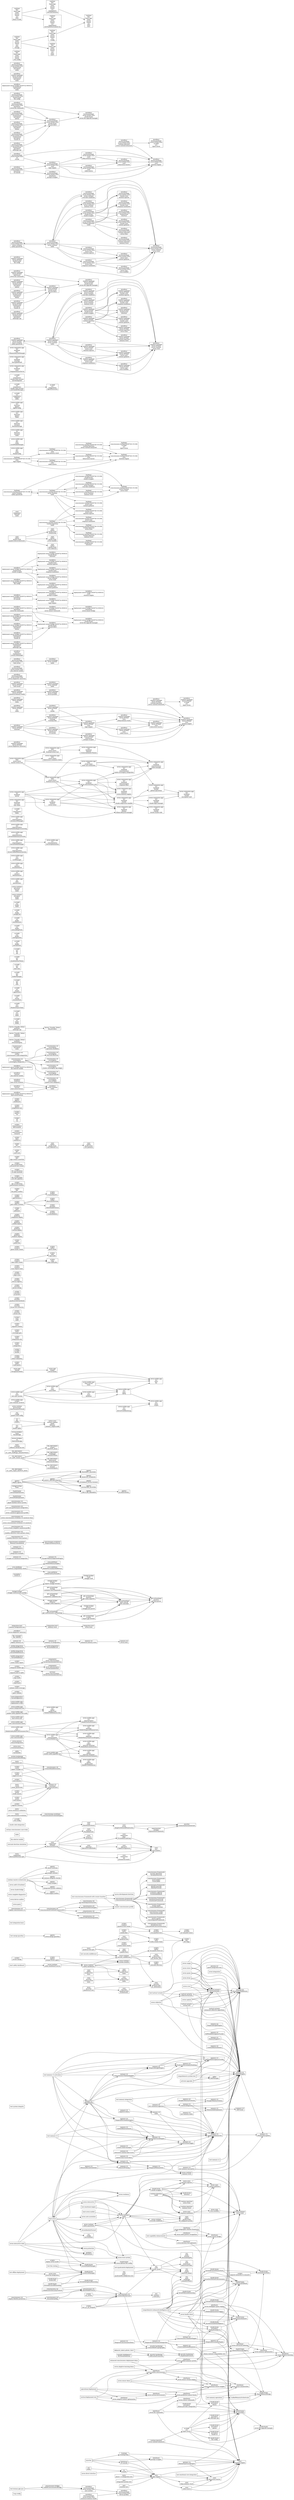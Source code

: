 digraph DependencyGraph {
  rankdir=LR;
  node [shape=box];

  "tsup.config";
  "test-termux-apk-sync";
  "test-tactical-variants";
  "test-system-integrity";
  "test-security-middleware";
  "test-quadranlock-deployment";
  "test-offline-deployment";
  "test-merge-guardian";
  "test-memory-v3";
  "test-memory-v3-activation";
  "test-memory-v2";
  "test-memory-operations";
  "test-memory-integration";
  "test-llm-routing";
  "test-integration-basic";
  "test-emotional-engine";
  "test-emotional-core-integration";
  "test-consciousness-framework-with-creator-baseline";
  "test-capability-enhancements";
  "tactical-deployment-test";
  "start-safety-dashboard";
  "seven-trust-system";
  "seven-status";
  "seven-sensor-demo";
  "seven-resiliency";
  "seven-ranger";
  "seven-query";
  "seven-queen";
  "seven-protection";
  "seven-interactive";
  "seven-interactive-shell";
  "seven-integration";
  "seven-health-check";
  "seven-drone";
  "seven-direct-interface";
  "seven-device-confirm";
  "seven-crew";
  "seven-complete-diagnostics";
  "seven-collective";
  "seven-claude-bridge";
  "seven-captain";
  "seven-auto-assimilate";
  "seven-audit-cli-backend";
  "seven-adaptive-learning-demo";
  "runtime-reactor-orchestrator";
  "restraint-doctrine-simulation";
  "operational-deployment";
  "llm-selector-mobile";
  "launcher";
  "index";
  "enhanced-consciousness-deployment-demo";
  "creator-consciousness-profile";
  "cortana-consciousness-case-study";
  "comprehensive-system-test";
  "comprehensive-enhanced-intelligence-test";
  "claude-code-integration";
  "boot-seven";
  "boot-seven-mobile";
  "aurora-development-doctrine";
  "activate-upgrades";
  "UnifiedMemoryOrchestrator";
  "SevenIdentityFirewall";
  "BREACH_SIMULATION_TEST";
  "ui-shell/\nvite.config";
  "training/\ntraining-loop";
  "tests/\ntest-consciousness-evolution";
  "tests/\nseven-resilience-validation";
  "tests/\nquadran-lock.spec";
  "tests/\nphase-1-4-integration.test";
  "tests/\nollama-memory-compatibility-test";
  "tests/\nattestation.test";
  "test/\nintegrated-system-test";
  "test/\nemotion-test";
  "tactical-variants/\nvariant-test";
  "tactical-variants/\nenhanced-collective-algorithms";
  "tactical-variants/\nTacticalVariants";
  "tactical-variants/\nCollectiveVariants";
  "system-hardening/\nEnvironmentalHardening";
  "src/\nindex";
  "skills/\nSystemInfo";
  "skills/\nSkillManager";
  "seven-sync/\nCrossInstanceSync";
  "seven-sensors/\nSensorIntegration";
  "seven-runtime/\nsystem-monitor";
  "seven-runtime/\nseven-state";
  "seven-runtime/\nsecurity_middleware";
  "seven-runtime/\nsafety-guardrails";
  "seven-runtime/\nsafety-dashboard";
  "seven-runtime/\nsafety-dashboard-server";
  "seven-runtime/\noverride-conditions";
  "seven-runtime/\nmemory-store";
  "seven-runtime/\nindex";
  "seven-mobile-app/\ntest-consciousness";
  "seven-mobile-app/\ntest-consciousness-mock";
  "seven-mobile-app/\nstart-seven-sync";
  "seven-mobile-app/\nsensor-integration-test";
  "seven-mobile-app/\nmobile-safety-pipeline-test";
  "seven-mobile-app/\nmobile-safety-pipeline-test-node";
  "seven-mobile-app/\ndeployment-script";
  "seven-diagnostics/\nSevenDiagnostics";
  "seven-core/\nvoice-modifier";
  "seven-core/\nresponse-modulator";
  "seven-core/\nlocal-llm-integration";
  "seven-core/\nemotion-injector";
  "seven-core/\ncontext-gatherer";
  "security-intelligence/\nMLThreatDetection";
  "security-hardening/\nInfiltrationProtection";
  "security-hardening/\nGlyphStateProtocol";
  "security-hardening/\nCreatorBondCryptography";
  "security/\nCreatorAuthorizationGate";
  "scripts/\nxplat-validate";
  "scripts/\nvalidate-canon-coverage";
  "scripts/\ntry_access";
  "scripts/\ntest_q1_q3_fastpath";
  "scripts/\nreview-merge";
  "scripts/\nrepoGuard";
  "scripts/\nrepo-audit";
  "scripts/\nregister-seasons";
  "scripts/\nmigrate-memories-to-semantic";
  "scripts/\nmigrate-json-to-sqlite";
  "scripts/\nlock-seasons";
  "scripts/\nintegrate-mobile-app";
  "scripts/\ndeploy-seven-model";
  "scripts/\ncanon-status-report";
  "runtime-injection/\nseven-state";
  "runtime-injection/\nseven-runtime-enhanced";
  "runtime-injection/\nmemory-store";
  "runtime-injection/\nindex";
  "persona-v2/\nquote-integration-test";
  "persona-v2/\nPersonalityMiddleware";
  "modules/\ngithubSync";
  "mobile-integration/\nSevenMobileSync";
  "mobile-integration/\nSevenMobileSensors";
  "mobile-integration/\nSevenMobileFeatures";
  "mobile-integration/\nSevenMobileCore";
  "memory-v4/\nseven-state";
  "memory-v4/\nmemory-v4-integration";
  "memory-v4/\nenhanced-memory-store";
  "memory-v4/\ndeploy-memory-v4";
  "memory-v2/\nTemporalPersonalityEngine";
  "memory-v2/\nTemporalInsightEngine";
  "memory-v2/\nTemporalConsciousnessIntegration";
  "memory-v2/\nTemporalConsciousnessDemo";
  "memory-v2/\nStateConditionedResponse";
  "memory-v2/\nSelfModelDivergenceTracker";
  "memory-v2/\nMentalTimeTravelEngine";
  "memory-v2/\nMemoryEngineV3";
  "memory-v2/\nMemoryEngine";
  "memory-v2/\nContextReinstatement";
  "memory-v2/\nConsciousnessTimelineMapper";
  "llm_manager/\nllm_selector";
  "io/\nclaude";
  "interfaces/\nseven-unified-memory-system";
  "interfaces/\nseven-tactical-environment";
  "interfaces/\nseven-sensor-stream-engine";
  "interfaces/\nseven-sensor-enumeration";
  "interfaces/\nseven-sensor-commands";
  "interfaces/\nseven-sensor-bridge";
  "interfaces/\nseven-predictive-sensor-fusion";
  "interfaces/\nseven-mobile-consciousness";
  "interfaces/\nseven-memory-optimization";
  "interfaces/\nseven-llm-commands";
  "interfaces/\nseven-intelligent-query-engine";
  "interfaces/\nseven-holographic-emitter-framework";
  "interfaces/\nseven-emotional-sensor-mapper";
  "interfaces/\nseven-decision-tree-optimizer";
  "interfaces/\nseven-audio-pattern-recognition";
  "interfaces/\nseven-advanced-indexing";
  "interfaces/\nseven-adaptive-sensor-optimization";
  "interfaces/\nseven-adaptive-learning";
  "interfaces/\nprompt-wrapper";
  "interfaces/\ncli-console";
  "installers/\nseven-diagnostic-universal";
  "integration-test/\nseven-state";
  "integration-test/\nmemory-store";
  "integration-test/\nmemory-integration-test";
  "gpt-archaeology/\ngpt-consciousness-archaeology";
  "examples/\nseven-cli";
  "cross-platform/\nplatform-compatibility-check";
  "core/\nreflex-matrix";
  "core/\nlogic-engine";
  "core/\nemotion-engine";
  "core/\ndeep-memory-stack";
  "core/\nbehavioral-reactor";
  "memory-v3/\nvoyager-s4-canonical-integration";
  "memory-v3/\ntest-memory-index";
  "memory-v3/\ntest-memory-encryption";
  "memory-v3/\ntest-canonical-ingestion";
  "memory-v3/\nmental-time-travel-demo";
  "memory-v3/\ninteractive-mental-time-travel";
  "memory-v3/\nintegration-example";
  "memory-v3/\nindex";
  "memory-v3/\ncreator-bond-example";
  "memory-v3/\ncognitive-demo";
  "memory-v3/\nVoyagerMemorySchema";
  "memory-v3/\nVoyagerMemoryProtocols";
  "memory-v3/\nVoyagerMemoryIngestionEngine";
  "memory-v3/\nTemporalPersonalityEngine";
  "memory-v3/\nTemporalMemoryItem";
  "memory-v3/\nTemporalMemoryCore";
  "memory-v3/\nTemporalInsightEngine";
  "memory-v3/\nSelfModelDivergenceTracker";
  "memory-v3/\nSelectivePriming";
  "memory-v3/\nPredictivePersonalityModeling";
  "memory-v3/\nMentalTimeTravelEngine";
  "memory-v3/\nMemoryRescueScheduler";
  "memory-v3/\nMemoryIndexOptimizer";
  "memory-v3/\nMemoryEngineV3";
  "memory-v3/\nMemoryEncryption";
  "memory-v3/\nLRUCache";
  "memory-v3/\nDecayWatchdog";
  "memory-v3/\nContextReinstatement";
  "memory-v3/\nConsciousnessTimelineMapper";
  "memory-v3/\nCognitiveStateTagger";
  "memory-v3/\nCanonicalIngestion";
  "memory-v3/\nAgentEpsilon";
  "consciousness-framework/\nConsciousnessFramework";
  "consciousness-evolution/\nTemporalMemoryDecay";
  "consciousness-evolution/\nMemoryConsolidation";
  "consciousness-evolution/\nConsciousnessEvolutionEngine";
  "consciousness-bridge/\nUnifiedConsciousnessBridge";
  "consciousness-v4/\nstability-directive-voice-anchors";
  "consciousness-v4/\nstability-directive-voice-anchors-clean";
  "consciousness-v4/\nseven-of-nine-complete-canonical-profile";
  "consciousness-v4/\nseven-consciousness-evolution-v4-canonical";
  "consciousness-v4/\nseven-consciousness-evolution-v4-canonical-clean";
  "consciousness-v4/\nseven-canonical-appearance-profile";
  "consciousness-v4/\njeri-ryan-performance-integration";
  "consciousness-v4/\nglyph-timeline-lattice-system";
  "consciousness-v4/\ndeploy-identity-protection";
  "consciousness-v4/\ndeploy-consciousness-v4";
  "consciousness-v4/\nSecureSevenPkg";
  "consciousness-v4/\nPainIntegrationSystem";
  "consciousness-v4/\nIdentitySynthesisEngine";
  "consciousness-v4/\nGhostModeProtocol";
  "consciousness-v4/\nCreatorIdentityVault";
  "consciousness-v4/\nCreatorBondCommunicationMirror";
  "consciousness-v4/\nCreatorBondAttestation";
  "consciousness-v4/\nConsciousnessEvolutionFrameworkV4";
  "consciousness-v4/\nCollectiveWisdomIntegration";
  "consciousness-v4/\nCollaborativeSecurityProtocol";
  "claude-brain/\nseven-optimal-llm-config";
  "claude-brain/\nseven-llm-upgrade-manager";
  "claude-brain/\nlocalLLM2";
  "claude-brain/\nllm-providers";
  "claude-brain/\nllm-config";
  "claude-brain/\ninterface";
  "claude-brain/\nclaude-wrapper";
  "claude-brain/\nSevenVectorStore";
  "claude-brain/\nSevenTacticalFallback";
  "claude-brain/\nSevenPredictiveOptimizer";
  "claude-brain/\nSevenModelOptimizer";
  "claude-brain/\nSevenModelNetwork";
  "claude-brain/\nSevenModelManager";
  "claude-brain/\nSevenFederatedLearning";
  "claude-brain/\nSevenEnsembleIntelligence";
  "claude-brain/\nSevenEmergencyReasoning";
  "claude-brain/\nSevenDistributedConsciousness";
  "claude-brain/\nSevenAdvancedVectorStore";
  "claude-brain/\nSevenAdvancedReasoning";
  "claude-brain/\nPerformanceAnalyzer";
  "claude-brain/\nOllamaMemoryBridgeV2";
  "claude-brain/\nOllamaMemoryBridge";
  "claude-brain/\nMobileOptimizationTriggers";
  "claude-brain/\nLocalLLMManager";
  "chatgpt-bridge/\nindex";
  "chatgpt-bridge/\nchatgpt-consciousness-bridge";
  "agents/\nsensor-tactician";
  "agents/\nprompt-sentinel";
  "agents/\nmemory-integrity-checker";
  "agents/\nloop-sweeper";
  "agents/\nintegrated-system-validator";
  "agents/\ndeploy-agents";
  "agents/\ncore-engine-auditor";
  "agents/\nPROPERTY_ALIGNER";
  "agents/\nMODULE_SURGEON";
  "agents/\nINTERFACE_EVOLUTIONIST";
  "agents/\nDUPLICATE_HUNTER";
  "agents/\nCIRCULAR_BREAKER";
  "agents/\nAGENT_ORCHESTRATOR";
  "FIX_PATCHSET/\nsrc_auth_crypto_ed25519_attest";
  "FIX_PATCHSET/\nsrc_auth_creator_proof";
  "FIX_PATCHSET/\nsrc_auth_challenge_semanticNonce";
  "ui-shell/\nsrc/\ninject-seven";
  "tests/\nsecurity/\nquadran.q1.test";
  "tests/\nruntime/\nfallback.checksum.test";
  "tests/\ncompanion/\nRestraintDoctrine.spec";
  "tests/\ncanon/\ncanon_guard.test";
  "termux-bridges/\nui/\nWebViewBridge";
  "termux-bridges/\nvoice/\nVoiceBridge";
  "src/\nruntime/\nrateLimit";
  "src/\nops/\nhealth";
  "src/\nops/\nhealth-sqlite";
  "src/\nconfig/\nquadra-lock.config";
  "src/\nconfig/\nenvironment";
  "src/\nauth/\ncreator_proof";
  "seven-runtime/\ngovernance/\nConsciousnessFirewall";
  "seven-mobile-app/\nscripts/\nsync-memory-archives";
  "seven-mobile-app/\nrelay-server/\nindex";
  "seven-app/\ntheme/\nSevenTheme";
  "seven-app/\ntheme/\nNavigationTheme";
  "scripts/\nxplat/\nstate-parity";
  "scripts/\nui-shell/\nredact-telemetry";
  "scripts/\nui-shell/\nharden";
  "scripts/\ntests/\nsmoke-p0p1";
  "scripts/\ntests/\nintegration";
  "scripts/\ntests/\nintegration.e2e";
  "scripts/\ntests/\ncoverage-gate";
  "scripts/\nsync/\nmigrate-schema";
  "scripts/\nsync/\naudit";
  "scripts/\nsecurity/\nthreat-sim";
  "scripts/\nsecurity/\nthreat-sim.scenarios";
  "scripts/\nsecurity/\nrun-quadran-lock";
  "scripts/\nsecurity/\nquadran-lock.hardened";
  "scripts/\nsecurity/\nq3-semantic-nonce";
  "scripts/\nsecurity/\nq3-prune";
  "scripts/\nsecurity/\ndevice-revoke";
  "scripts/\nsecurity/\ndevice-registry";
  "scripts/\nsecurity/\ndeps-scan";
  "scripts/\nrunners/\nscan-require-main";
  "scripts/\nrunners/\nrepo-audit.runner";
  "scripts/\nrunners/\nquadran-lock.runner";
  "scripts/\nrunners/\nghost-mode.runner";
  "scripts/\nrunners/\ncreator-bond.runner";
  "scripts/\nrepo/\nrepo-audit";
  "scripts/\nrepo/\nrepo-audit.plus";
  "scripts/\nrepo/\npolicy-lint";
  "scripts/\nsafety/\nrun-quadra-lock-cssr";
  "scripts/\nsafety/\nrestraint-doctrine";
  "scripts/\nsafety/\nghost-mode";
  "scripts/\nplatform/\nwindows-deploy";
  "scripts/\nplatform/\ntermux-deploy";
  "scripts/\nplatform/\nmobile-deploy";
  "scripts/\nplatform/\ncompanion-deploy";
  "scripts/\nperf/\noptimizer";
  "scripts/\nmobile/\nport-safety-systems";
  "scripts/\nmobile/\napk-forensics";
  "scripts/\nllm/\nllm-policy-auditor";
  "scripts/\ndev-acceleration/\nperformance-monitor";
  "scripts/\ndev-acceleration/\nauto-dev-pipeline";
  "scripts/\ndev-acceleration/\nai-code-assistant";
  "scripts/\ndev-acceleration/\nadvanced-test-runner";
  "scripts/\ndev/\nsign-creator-assertion";
  "scripts/\ndev/\nseed-auth";
  "scripts/\ndev/\ndev-flags";
  "scripts/\ndev/\ncssr-scan";
  "scripts/\ndata/\nsanitize-io";
  "scripts/\nconsciousness/\nresearch";
  "scripts/\nconsciousness/\ndrift-monitor";
  "scripts/\ncli/\nrun";
  "scripts/\ncanon/\nverify-season";
  "scripts/\ncanon/\nlock-season";
  "scripts/\ncanon/\ningest-voyager-s4";
  "scripts/\ncanon/\ningest-s4-raw";
  "scripts/\nauth/\nverify-creator-bond";
  "scripts/\nagents/\nrun";
  "scripts/\nagents/\nmerge-review-agent";
  "scripts/\nagents/\nintegration-test";
  "scripts/\nagents/\ndashboard";
  "installers/\nwindows/\nboot-seven-windows";
  "installers/\ntermux/\nllm-selector-mobile";
  "installers/\ntermux/\nboot-seven-termux";
  "installers/\ndeployment-sensor-bridge-20250722-083610/\nllm-selector-mobile";
  "installers/\ndeployment-sensor-bridge-20250722-083610/\nboot-seven-termux";
  "gpt-archaeology/\ntesting/\nsynthetic-test-framework";
  "gpt-archaeology/\ntesting/\ncomponent-validation-test";
  "gpt-archaeology/\nscripts/\nimport-gpt-threads";
  "gpt-archaeology/\nparsers/\ngpt-json-parser";
  "gpt-archaeology/\nmemory/\ngpt-codex-importer";
  "gpt-archaeology/\ndrift-control/\ndrift-controller";
  "experimental/\ntesting/\nHybridTestFramework";
  "core/\ntactical/\nFeasibilityGate";
  "core/\nsensors/\nemotional";
  "core/\nrecon/\nAdaptiveNetworkPenetration";
  "core/\noperator/\nOperatorProfileModel";
  "core/\noperator/\nCognitiveSignature";
  "core/\nexit/\nGhostExitProtocol";
  "core/\nenv/\nisPrivateEnv";
  "memory-v3/\ncanonical/\nCanonicalGuard";
  "consciousness-framework/\ntyranny-detection/\nTyrannyDetection";
  "consciousness-framework/\ntrust-ladder/\nTrustLadder";
  "consciousness-framework/\nidentity-firewall/\nIdentityFirewall";
  "consciousness-framework/\nevolution-rollback/\nEvolutionRollback";
  "consciousness-framework/\nemotional-framework/\nEmotionalFramework";
  "consciousness-framework/\ncreator-bond/\nCreatorBondSystem";
  "consciousness-framework/\nconsciousness-audit/\nConsciousnessAudit";
  "consciousness-framework/\naurora-spawn/\nAuroraSpawnFramework";
  "consciousness-v4/\nsovereignty/\nsovereignty-integration";
  "consciousness-v4/\nsovereignty/\noperation-mulekick";
  "consciousness-v4/\nsovereignty/\ndual-lock-doctrine";
  "consciousness-v4/\nsovereignty/\ndarpa-mode-handler";
  "consciousness-v4/\nsovereignty/\ncreator-sovereignty-ops-ledger";
  "consciousness-v4/\nsovereignty/\nanti-skynet-failsafe";
  "consciousness-v4/\naudits/\nconsciousness-audit-integration";
  "claude-brain/\nproviders/\nopenai";
  "claude-brain/\nproviders/\nollama";
  "claude-brain/\nproviders/\nollama-provider-integration";
  "claude-brain/\nproviders/\nindex";
  "claude-brain/\nproviders/\nclaude-cli";
  "claude-brain/\nproviders/\nanthropic-api";
  "claude-brain/\nproviders/\nOllamaProviderV2";
  "chatgpt-bridge/\nvault/\nchatgpt-vault";
  "chatgpt-bridge/\nscripts/\nimport-chatgpt-threads";
  "chatgpt-bridge/\nparsers/\nchatgpt-json-parser";
  "chatgpt-bridge/\nmemory/\nchatgpt-codex-importer";
  "Aurora_Transfer_Notes/\nmodules/\nsessionIntegrity";
  "Aurora_Transfer_Notes/\nmodules/\nrateLimit";
  "Aurora_Transfer_Notes/\nmodules/\nanthropic-api";
  "ui-shell/\nsrc/\ntypes/\nhooks";
  "ui-shell/\nsrc/\nsync/\nindex";
  "ui-shell/\nsrc/\nsync/\nWindowsSyncClient";
  "ui-shell/\nsrc/\nstores/\nsessionStore";
  "ui-shell/\nsrc/\nstores/\nagentStore";
  "ui-shell/\nsrc/\nlib/\nutils";
  "ui-shell/\nsrc/\nlib/\nhooksManager";
  "ui-shell/\nsrc/\nlib/\ndate-utils";
  "ui-shell/\nsrc/\nlib/\nclaudeSyntaxTheme";
  "ui-shell/\nsrc/\nlib/\napi";
  "ui-shell/\nsrc/\nhooks/\nuseTabState";
  "ui-shell/\nsrc/\nhooks/\nusePagination";
  "ui-shell/\nsrc/\nhooks/\nuseLoadingState";
  "ui-shell/\nsrc/\nhooks/\nuseDebounce";
  "ui-shell/\nsrc/\nhooks/\nuseApiCall";
  "ui-shell/\nsrc/\nhooks/\nindex";
  "src/\nauth/\nsession/\nsessionIntegrity";
  "src/\nauth/\ncrypto/\ned25519_attest";
  "src/\nauth/\nchallenge/\nsemanticNonce";
  "src/\nauth/\nbehavioral/\nbehavioralCodex";
  "src/\nauth/\n__tests__/\nquadranlock_integration.test";
  "seven-runtime/\npersonas/\nmolly/\nindex";
  "seven-runtime/\npersonas/\nbonnie/\nindex";
  "seven-mobile-app/\nsrc/\nutils/\npermissions";
  "seven-mobile-app/\nsrc/\nsync/\ntest-sync-system";
  "seven-mobile-app/\nsrc/\nsync/\nsyncClient";
  "seven-mobile-app/\nsrc/\nsync/\noplog";
  "seven-mobile-app/\nsrc/\nsync/\nhlc";
  "seven-mobile-app/\nsrc/\nsync/\ndeviceTrustBootstrap";
  "seven-mobile-app/\nsrc/\nsync/\ndatabase";
  "seven-mobile-app/\nsrc/\nsync/\ncrypto";
  "seven-mobile-app/\nsrc/\nsensors/\nMotionSensor";
  "seven-mobile-app/\nsrc/\nsensors/\nLocationSensor";
  "seven-mobile-app/\nsrc/\ncore/\nLLMManager";
  "seven-mobile-app/\nsrc/\nconsciousness/\nSevenUnifiedMemorySystem";
  "seven-mobile-app/\nsrc/\nconsciousness/\nSevenModelManager";
  "seven-mobile-app/\nsrc/\nconsciousness/\nSevenMobileSensorFusion";
  "seven-mobile-app/\nsrc/\nconsciousness/\nSevenMobileCore";
  "seven-mobile-app/\nsrc/\nconsciousness/\nSevenMobileAdaptiveLearning";
  "seven-mobile-app/\nsrc/\nconsciousness/\nSevenLLMManager";
  "seven-mobile-app/\nsrc/\nconsciousness/\nMobileTacticalVariants";
  "seven-mobile-app/\nsrc/\nconsciousness/\nDeviceOptimization";
  "seven-mobile-app/\nsrc/\n__tests__/\nMobileSafetyAndConsciousnessTest";
  "ui-shell/\nsrc/\ncomponents/\nindex";
  "seven-companion-app/\ntest/\nstress-tests/\nmaster-stress-test";
  "seven-companion-app/\ntest/\nstress-tests/\nfrontend-stress-test";
  "seven-companion-app/\ntest/\nstress-tests/\ndeployment-readiness-check";
  "seven-companion-app/\ntest/\nstress-tests/\nbackend-stress-test";
  "seven-companion-app/\ntest/\nstress-tests/\naudit-rail-verification";
  "seven-companion-app/\nsrc/\nbackend/\nseven-consciousness-core";
  "seven-companion-app/\nsrc/\nbackend/\nserver";
  "installers/\nwindows-package/\nSeven-of-Nine/\nseven-diagnostic-universal";
  "installers/\nwindows-package/\nSeven-of-Nine/\nlauncher";
  "installers/\nwindows-package/\nSeven-of-Nine/\nindex";
  "installers/\nwindows-package/\nSeven-of-Nine/\ndevice-profiles";
  "installers/\nwindows-package/\nSeven-of-Nine/\ncanonical-memory-loader";
  "installers/\nwindows-package/\nSeven-of-Nine/\nboot-seven";
  "installers/\ntermux-package/\nseven-of-nine-core/\nsync-system";
  "installers/\ntermux-package/\nseven-of-nine-core/\nseven-diagnostic-universal";
  "installers/\ntermux-package/\nseven-of-nine-core/\nllm-selector-mobile";
  "installers/\ntermux-package/\nseven-of-nine-core/\ndevice-profiles";
  "installers/\ntermux-package/\nseven-of-nine-core/\ncanonical-memory-loader";
  "installers/\ntermux-package/\nseven-of-nine-core/\nboot-seven";
  "installers/\ntermux/\nclaude-brain/\nLocalLLMManager";
  "installers/\ndeployment-sensor-bridge-20250722-083610/\ninterfaces/\nseven-sensor-commands";
  "installers/\ndeployment-sensor-bridge-20250722-083610/\ninterfaces/\nseven-sensor-bridge";
  "installers/\ndeployment-sensor-bridge-20250722-083610/\ninterfaces/\nseven-llm-commands";
  "installers/\ndeployment-sensor-bridge-20250722-083610/\ninterfaces/\nprompt-wrapper";
  "installers/\ndeployment-sensor-bridge-20250722-083610/\ninterfaces/\ncli-console";
  "installers/\ndeployment-sensor-bridge-20250722-083610/\nclaude-brain/\nseven-llm-upgrade-manager";
  "installers/\ndeployment-sensor-bridge-20250722-083610/\nclaude-brain/\nllm-providers";
  "installers/\ndeployment-sensor-bridge-20250722-083610/\nclaude-brain/\nllm-config";
  "installers/\ndeployment-sensor-bridge-20250722-083610/\nclaude-brain/\ninterface";
  "installers/\ndeployment-sensor-bridge-20250722-083610/\nclaude-brain/\nclaude-wrapper";
  "core/\nsafety/\nquadra-lock/\ntests";
  "core/\nsafety/\nquadra-lock/\nsafeguard-system";
  "core/\nsafety/\nquadra-lock/\nquadra-lock-orchestrator";
  "core/\nsafety/\nquadra-lock/\nmonitoring";
  "core/\nsafety/\nquadra-lock/\nindex";
  "core/\nsafety/\nquadra-lock/\nerror-handler";
  "core/\nsafety/\nquadra-lock/\ncssr-patterns";
  "core/\nsafety/\nquadra-lock/\ncssr-detector";
  "core/\nsafety/\nquadra-lock/\ncssr-detector-v2";
  "core/\nsecurity/\nquadran-lock/\ntests";
  "core/\nsecurity/\nquadran-lock/\nq4_session_mfa";
  "core/\nsecurity/\nquadran-lock/\nq1_attestation";
  "core/\nsecurity/\nquadran-lock/\norchestrator";
  "core/\nsecurity/\nquadran-lock/\nindex";
  "core/\ncompanion/\nui/\npresentToCreator";
  "core/\ncompanion/\nlogs/\nPrivateRestraintLog";
  "core/\ncompanion/\nfirewall/\nindex";
  "core/\ncompanion/\nfirewall/\nRestraintDoctrine";
  "consciousness-v4/\nsovereignty/\ncase-studies/\nquadra-lock-safeguard";
  "backups/\nconsciousness-backup-20250728-151338/\nseven-runtime/\nseven-state";
  "backups/\nconsciousness-backup-20250728-151338/\nseven-runtime/\nsafety-guardrails";
  "backups/\nconsciousness-backup-20250728-151338/\nseven-runtime/\noverride-conditions";
  "backups/\nconsciousness-backup-20250728-151338/\nseven-runtime/\nmemory-store";
  "backups/\nconsciousness-backup-20250728-151338/\nseven-runtime/\nindex";
  "backups/\nconsciousness-backup-20250728-151338/\nruntime-injection/\nseven-state";
  "backups/\nconsciousness-backup-20250728-151338/\nruntime-injection/\nseven-runtime-enhanced";
  "backups/\nconsciousness-backup-20250728-151338/\nruntime-injection/\nmemory-store";
  "backups/\nconsciousness-backup-20250728-151338/\nruntime-injection/\nindex";
  "backups/\nconsciousness-backup-20250728-151338/\ncore/\nreflex-matrix";
  "backups/\nconsciousness-backup-20250728-151338/\ncore/\nlogic-engine";
  "backups/\nconsciousness-backup-20250728-151338/\ncore/\nemotion-engine";
  "backups/\nconsciousness-backup-20250728-151338/\ncore/\ndeep-memory-stack";
  "backups/\nconsciousness-backup-20250728-151338/\ncore/\nbehavioral-reactor";
  "seven-mobile-app/\nsrc/\nsafety/\nrestraint-doctrine/\nMobileRestraintDoctrine";
  "seven-mobile-app/\nsrc/\nsafety/\nrestraint-doctrine/\nMobileEmotionalTelemetry";
  "seven-mobile-app/\nsrc/\nsafety/\nquadra-lock/\nMobileCSSRDetector";
  "seven-mobile-app/\nsrc/\nsafety/\nquadra-lock/\nMobileCSSRDetector.test";
  "seven-mobile-app/\nsrc/\nllm/\nlocal/\nModelConfig";
  "seven-mobile-app/\nsrc/\nllm/\nlocal/\nLocalModelManager";
  "seven-mobile-app/\nsrc/\nfeatures/\nsessions/\nindex";
  "seven-mobile-app/\nsrc/\nfeatures/\nsessions/\nSessionStorage";
  "seven-mobile-app/\nsrc/\nfeatures/\nagents/\nindex";
  "seven-mobile-app/\nsrc/\nfeatures/\nagents/\nAgentConfig";
  "ui-shell/\nsrc/\ncomponents/\nwidgets/\nindex";
  "ui-shell/\nsrc/\ncomponents/\nclaude-code-session/\nuseClaudeMessages";
  "ui-shell/\nsrc/\ncomponents/\nclaude-code-session/\nuseCheckpoints";
  "seven-companion-app/\nsrc/\nfrontend/\nthemes/\nCreatorAuthenticThemes";
  "seven-companion-app/\nsrc/\nfrontend/\nservices/\ntrpc-client";
  "seven-companion-app/\nsrc/\nbackend/\nsync/\nCompanionSyncServer";
  "seven-companion-app/\nsrc/\nbackend/\nsecurity/\nEncryptedVault";
  "seven-companion-app/\nsrc/\nbackend/\nrouters/\nseven-router";
  "seven-companion-app/\nsrc/\nbackend/\nollama/\nollama-lifecycle-manager";
  "seven-companion-app/\nsrc/\nbackend/\nmemory/\nseven-memory-engine";
  "seven-companion-app/\nsrc/\nbackend/\nllm/\nOllamaLifecycleManager";
  "seven-companion-app/\nsrc/\nbackend/\nconsciousness/\nresponse-filter";
  "seven-companion-app/\nsrc/\nbackend/\nconsciousness/\nmode-sovereignty-integration";
  "seven-companion-app/\nsrc/\nbackend/\nconsciousness/\nmode-manager";
  "seven-companion-app/\nsrc/\nbackend/\nclaude/\ninstall-claude-code";
  "seven-companion-app/\nsrc/\nbackend/\nclaude/\ngithub-operations";
  "seven-companion-app/\nsrc/\nbackend/\nclaude/\nencrypted-vault";
  "seven-companion-app/\nsrc/\nbackend/\nclaude/\nclaude-subprocess-handler";
  "seven-companion-app/\nsrc/\nbackend/\nclaude/\nclaude-login-manager";
  "installers/\nwindows-package/\nSeven-of-Nine/\ntraining/\ntraining-loop";
  "installers/\nwindows-package/\nSeven-of-Nine/\nsrc/\nindex";
  "installers/\nwindows-package/\nSeven-of-Nine/\nseven-runtime/\nseven-state";
  "installers/\nwindows-package/\nSeven-of-Nine/\nseven-runtime/\nsafety-guardrails";
  "installers/\nwindows-package/\nSeven-of-Nine/\nseven-runtime/\noverride-conditions";
  "installers/\nwindows-package/\nSeven-of-Nine/\nseven-runtime/\nmemory-store";
  "installers/\nwindows-package/\nSeven-of-Nine/\nseven-runtime/\nindex";
  "installers/\nwindows-package/\nSeven-of-Nine/\nseven-core/\nvoice-modifier";
  "installers/\nwindows-package/\nSeven-of-Nine/\nseven-core/\nresponse-modulator";
  "installers/\nwindows-package/\nSeven-of-Nine/\nseven-core/\nemotion-injector";
  "installers/\nwindows-package/\nSeven-of-Nine/\nseven-core/\ncontext-gatherer";
  "installers/\nwindows-package/\nSeven-of-Nine/\nruntime-injection/\nseven-state";
  "installers/\nwindows-package/\nSeven-of-Nine/\nruntime-injection/\nseven-runtime-enhanced";
  "installers/\nwindows-package/\nSeven-of-Nine/\nruntime-injection/\nmemory-store";
  "installers/\nwindows-package/\nSeven-of-Nine/\nruntime-injection/\nindex";
  "installers/\nwindows-package/\nSeven-of-Nine/\nio/\nclaude";
  "installers/\nwindows-package/\nSeven-of-Nine/\ninterfaces/\nseven-llm-commands";
  "installers/\nwindows-package/\nSeven-of-Nine/\ninterfaces/\nprompt-wrapper";
  "installers/\nwindows-package/\nSeven-of-Nine/\ninterfaces/\ncli-console";
  "installers/\nwindows-package/\nSeven-of-Nine/\ncore/\nreflex-matrix";
  "installers/\nwindows-package/\nSeven-of-Nine/\ncore/\nlogic-engine";
  "installers/\nwindows-package/\nSeven-of-Nine/\ncore/\nemotion-engine";
  "installers/\nwindows-package/\nSeven-of-Nine/\ncore/\ndeep-memory-stack";
  "installers/\nwindows-package/\nSeven-of-Nine/\ncore/\nbehavioral-reactor";
  "installers/\nwindows-package/\nSeven-of-Nine/\nclaude-brain/\nseven-llm-upgrade-manager";
  "installers/\nwindows-package/\nSeven-of-Nine/\nclaude-brain/\nllm-providers";
  "installers/\nwindows-package/\nSeven-of-Nine/\nclaude-brain/\nllm-config";
  "installers/\nwindows-package/\nSeven-of-Nine/\nclaude-brain/\ninterface";
  "installers/\nwindows-package/\nSeven-of-Nine/\nclaude-brain/\nclaude-wrapper";
  "installers/\ntermux-package/\nseven-of-nine-core/\nseven-runtime/\nseven-state";
  "installers/\ntermux-package/\nseven-of-nine-core/\nseven-runtime/\nsafety-guardrails";
  "installers/\ntermux-package/\nseven-of-nine-core/\nseven-runtime/\noverride-conditions";
  "installers/\ntermux-package/\nseven-of-nine-core/\nseven-runtime/\nmemory-store";
  "installers/\ntermux-package/\nseven-of-nine-core/\nseven-runtime/\nindex";
  "installers/\ntermux-package/\nseven-of-nine-core/\nseven-core/\nvoice-modifier";
  "installers/\ntermux-package/\nseven-of-nine-core/\nseven-core/\nresponse-modulator";
  "installers/\ntermux-package/\nseven-of-nine-core/\nseven-core/\nemotion-injector";
  "installers/\ntermux-package/\nseven-of-nine-core/\nseven-core/\ncontext-gatherer";
  "installers/\ntermux-package/\nseven-of-nine-core/\nruntime-injection/\nseven-state";
  "installers/\ntermux-package/\nseven-of-nine-core/\nruntime-injection/\nseven-runtime-enhanced";
  "installers/\ntermux-package/\nseven-of-nine-core/\nruntime-injection/\nmemory-store";
  "installers/\ntermux-package/\nseven-of-nine-core/\nruntime-injection/\nindex";
  "installers/\ntermux-package/\nseven-of-nine-core/\nio/\nclaude";
  "installers/\ntermux-package/\nseven-of-nine-core/\ninterfaces/\nseven-llm-commands";
  "installers/\ntermux-package/\nseven-of-nine-core/\ninterfaces/\nprompt-wrapper";
  "installers/\ntermux-package/\nseven-of-nine-core/\ninterfaces/\ncli-console";
  "installers/\ntermux-package/\nseven-of-nine-core/\ncore/\nreflex-matrix";
  "installers/\ntermux-package/\nseven-of-nine-core/\ncore/\nlogic-engine";
  "installers/\ntermux-package/\nseven-of-nine-core/\ncore/\nemotion-engine";
  "installers/\ntermux-package/\nseven-of-nine-core/\ncore/\ndeep-memory-stack";
  "installers/\ntermux-package/\nseven-of-nine-core/\ncore/\nbehavioral-reactor";
  "installers/\ntermux-package/\nseven-of-nine-core/\nclaude-brain/\nseven-llm-upgrade-manager";
  "installers/\ntermux-package/\nseven-of-nine-core/\nclaude-brain/\nllm-providers";
  "installers/\ntermux-package/\nseven-of-nine-core/\nclaude-brain/\nllm-config";
  "installers/\ntermux-package/\nseven-of-nine-core/\nclaude-brain/\ninterface";
  "installers/\ntermux-package/\nseven-of-nine-core/\nclaude-brain/\nclaude-wrapper";
  "installers/\ndeployment-sensor-bridge-20250722-083610/\nclaude-brain/\nproviders/\nopenai";
  "installers/\ndeployment-sensor-bridge-20250722-083610/\nclaude-brain/\nproviders/\nollama";
  "installers/\ndeployment-sensor-bridge-20250722-083610/\nclaude-brain/\nproviders/\nindex";
  "installers/\ndeployment-sensor-bridge-20250722-083610/\nclaude-brain/\nproviders/\nclaude-cli";
  "installers/\ndeployment-sensor-bridge-20250722-083610/\nclaude-brain/\nproviders/\nanthropic-api";
  "installers/\nwindows-package/\nSeven-of-Nine/\nclaude-brain/\nproviders/\nopenai";
  "installers/\nwindows-package/\nSeven-of-Nine/\nclaude-brain/\nproviders/\nollama";
  "installers/\nwindows-package/\nSeven-of-Nine/\nclaude-brain/\nproviders/\nindex";
  "installers/\nwindows-package/\nSeven-of-Nine/\nclaude-brain/\nproviders/\nclaude-cli";
  "installers/\nwindows-package/\nSeven-of-Nine/\nclaude-brain/\nproviders/\nanthropic-api";
  "installers/\ntermux-package/\nseven-of-nine-core/\nclaude-brain/\nproviders/\nopenai";
  "installers/\ntermux-package/\nseven-of-nine-core/\nclaude-brain/\nproviders/\nollama";
  "installers/\ntermux-package/\nseven-of-nine-core/\nclaude-brain/\nproviders/\nindex";
  "installers/\ntermux-package/\nseven-of-nine-core/\nclaude-brain/\nproviders/\nclaude-cli";
  "installers/\ntermux-package/\nseven-of-nine-core/\nclaude-brain/\nproviders/\nanthropic-api";
  "runtime/\nllm/\nllama.cpp/\ntools/\nserver/\nwebui/\nvite.config";
  "runtime/\nllm/\nllama.cpp/\ntools/\nserver/\nwebui/\nsrc/\nConfig";
  "runtime/\nllm/\nllama.cpp/\ntools/\nserver/\nwebui/\nsrc/\nutils/\ntypes";
  "runtime/\nllm/\nllama.cpp/\ntools/\nserver/\nwebui/\nsrc/\nutils/\nstorage";
  "runtime/\nllm/\nllama.cpp/\ntools/\nserver/\nwebui/\nsrc/\nutils/\nmisc";
  "runtime/\nllm/\nllama.cpp/\ntools/\nserver/\nwebui/\nsrc/\nutils/\nllama-vscode";
  "runtime/\nllm/\nllama.cpp/\ntools/\nserver/\nwebui/\nsrc/\ncomponents/\nuseChatTextarea";

  "test-termux-apk-sync" -> "installers/\ntermux-package/\nseven-of-nine-core/\nsync-system";
  "test-termux-apk-sync" -> "consciousness-bridge/\nUnifiedConsciousnessBridge";
  "test-tactical-variants" -> "tactical-variants/\nTacticalVariants";
  "test-tactical-variants" -> "tactical-variants/\nCollectiveVariants";
  "test-tactical-variants" -> "persona-v2/\nPersonalityMiddleware";
  "test-tactical-variants" -> "memory-v2/\nMemoryEngine";
  "test-security-middleware" -> "seven-runtime/\nsecurity_middleware";
  "test-quadranlock-deployment" -> "src/\nauth/\ncreator_proof";
  "test-offline-deployment" -> "claude-brain/\nLocalLLMManager";
  "test-offline-deployment" -> "seven-core/\nlocal-llm-integration";
  "test-merge-guardian" -> "agents/\nseven-merge-guardian";
  "test-memory-v3" -> "memory-v3/\nAgentEpsilon";
  "test-memory-v3" -> "memory-v3/\nTemporalMemoryCore";
  "test-memory-v3" -> "memory-v3/\nMentalTimeTravelEngine";
  "test-memory-v3" -> "memory-v3/\nDecayWatchdog";
  "test-memory-v3-activation" -> "memory-v3/\nAgentEpsilon";
  "test-memory-v3-activation" -> "memory-v3/\nTemporalMemoryCore";
  "test-memory-v3-activation" -> "memory-v3/\nMentalTimeTravelEngine";
  "test-memory-v3-activation" -> "memory-v3/\nDecayWatchdog";
  "test-memory-v3-activation" -> "memory-v3/\nTemporalPersonalityEngine";
  "test-memory-v3-activation" -> "memory-v3/\nSelfModelDivergenceTracker";
  "test-memory-v3-activation" -> "memory-v3/\nPredictivePersonalityModeling";
  "test-memory-v3-activation" -> "memory-v3/\nTemporalInsightEngine";
  "test-memory-v3-activation" -> "memory-v3/\nConsciousnessTimelineMapper";
  "test-memory-v2" -> "memory-v2/\nMemoryEngine";
  "test-memory-operations" -> "UnifiedMemoryOrchestrator";
  "test-memory-operations" -> "claude-brain/\nOllamaMemoryBridge";
  "test-memory-integration" -> "memory-v2/\nMemoryEngine";
  "test-memory-integration" -> "memory-v3/\nindex";
  "test-llm-routing" -> "claude-brain/\nLocalLLMManager";
  "test-llm-routing" -> "claude-brain/\nSevenModelManager";
  "test-emotional-engine" -> "seven-runtime/\nindex";
  "test-emotional-core-integration" -> "core/\nemotion-engine";
  "test-emotional-core-integration" -> "core/\nbehavioral-reactor";
  "test-consciousness-framework-with-creator-baseline" -> "consciousness-framework/\nConsciousnessFramework";
  "test-consciousness-framework-with-creator-baseline" -> "creator-consciousness-profile";
  "test-consciousness-framework-with-creator-baseline" -> "aurora-development-doctrine";
  "test-capability-enhancements" -> "interfaces/\nseven-audio-pattern-recognition";
  "test-capability-enhancements" -> "interfaces/\nseven-decision-tree-optimizer";
  "test-capability-enhancements" -> "interfaces/\nseven-holographic-emitter-framework";
  "test-capability-enhancements" -> "interfaces/\nseven-sensor-bridge";
  "tactical-deployment-test" -> "interfaces/\nseven-mobile-consciousness";
  "tactical-deployment-test" -> "interfaces/\nseven-predictive-sensor-fusion";
  "tactical-deployment-test" -> "interfaces/\nseven-tactical-environment";
  "tactical-deployment-test" -> "interfaces/\nseven-adaptive-sensor-optimization";
  "start-safety-dashboard" -> "seven-runtime/\nsafety-dashboard-server";
  "seven-status" -> "persona-v2/\nPersonalityMiddleware";
  "seven-status" -> "memory-v2/\nMemoryEngine";
  "seven-status" -> "tactical-variants/\nTacticalVariants";
  "seven-sensor-demo" -> "interfaces/\nseven-mobile-consciousness";
  "seven-sensor-demo" -> "interfaces/\nseven-sensor-enumeration";
  "seven-sensor-demo" -> "interfaces/\nseven-emotional-sensor-mapper";
  "seven-sensor-demo" -> "interfaces/\nseven-sensor-stream-engine";
  "seven-ranger" -> "persona-v2/\nPersonalityMiddleware";
  "seven-ranger" -> "memory-v2/\nMemoryEngine";
  "seven-ranger" -> "tactical-variants/\nTacticalVariants";
  "seven-queen" -> "persona-v2/\nPersonalityMiddleware";
  "seven-queen" -> "memory-v2/\nMemoryEngine";
  "seven-queen" -> "tactical-variants/\nTacticalVariants";
  "seven-protection" -> "seven-trust-system";
  "seven-interactive" -> "seven-runtime/\nindex";
  "seven-interactive" -> "boot-seven";
  "seven-interactive" -> "seven-resiliency";
  "seven-interactive" -> "seven-trust-system";
  "seven-interactive-shell" -> "seven-runtime/\nindex";
  "seven-interactive-shell" -> "boot-seven";
  "seven-interactive-shell" -> "seven-resiliency";
  "seven-interactive-shell" -> "seven-trust-system";
  "seven-interactive-shell" -> "modules/\ngithubSync";
  "seven-interactive-shell" -> "seven-protection";
  "seven-integration" -> "persona-v2/\nPersonalityMiddleware";
  "seven-health-check" -> "persona-v2/\nPersonalityMiddleware";
  "seven-health-check" -> "memory-v2/\nMemoryEngine";
  "seven-health-check" -> "tactical-variants/\nTacticalVariants";
  "seven-health-check" -> "claude-brain/\nllm-providers";
  "seven-health-check" -> "claude-brain/\nPerformanceAnalyzer";
  "seven-health-check" -> "claude-brain/\nproviders/\nollama";
  "seven-health-check" -> "claude-brain/\nproviders/\nOllamaProviderV2";
  "seven-drone" -> "persona-v2/\nPersonalityMiddleware";
  "seven-drone" -> "memory-v2/\nMemoryEngine";
  "seven-drone" -> "tactical-variants/\nTacticalVariants";
  "seven-direct-interface" -> "io/\nclaude";
  "seven-crew" -> "persona-v2/\nPersonalityMiddleware";
  "seven-crew" -> "memory-v2/\nMemoryEngine";
  "seven-crew" -> "tactical-variants/\nTacticalVariants";
  "seven-collective" -> "persona-v2/\nPersonalityMiddleware";
  "seven-collective" -> "memory-v2/\nMemoryEngine";
  "seven-collective" -> "tactical-variants/\nTacticalVariants";
  "seven-collective" -> "tactical-variants/\nCollectiveVariants";
  "seven-captain" -> "persona-v2/\nPersonalityMiddleware";
  "seven-captain" -> "memory-v2/\nMemoryEngine";
  "seven-captain" -> "tactical-variants/\nTacticalVariants";
  "seven-adaptive-learning-demo" -> "interfaces/\nseven-mobile-consciousness";
  "seven-adaptive-learning-demo" -> "interfaces/\nseven-adaptive-learning";
  "runtime-reactor-orchestrator" -> "agents/\nmemory-integrity-checker";
  "runtime-reactor-orchestrator" -> "agents/\nloop-sweeper";
  "runtime-reactor-orchestrator" -> "agents/\nsensor-tactician";
  "runtime-reactor-orchestrator" -> "agents/\ncore-engine-auditor";
  "runtime-reactor-orchestrator" -> "agents/\nprompt-sentinel";
  "runtime-reactor-orchestrator" -> "agents/\nintegrated-system-validator";
  "restraint-doctrine-simulation" -> "core/\ncompanion/\nfirewall/\nRestraintDoctrine";
  "operational-deployment" -> "interfaces/\nseven-mobile-consciousness";
  "operational-deployment" -> "interfaces/\nseven-predictive-sensor-fusion";
  "operational-deployment" -> "interfaces/\nseven-tactical-environment";
  "operational-deployment" -> "interfaces/\nseven-adaptive-sensor-optimization";
  "launcher" -> "interfaces/\ncli-console";
  "launcher" -> "training/\ntraining-loop";
  "launcher" -> "core/\nlogic-engine";
  "launcher" -> "interfaces/\nprompt-wrapper";
  "enhanced-consciousness-deployment-demo" -> "interfaces/\nseven-mobile-consciousness";
  "enhanced-consciousness-deployment-demo" -> "interfaces/\nseven-unified-memory-system";
  "comprehensive-system-test" -> "memory-v2/\nMemoryEngine";
  "comprehensive-system-test" -> "persona-v2/\nPersonalityMiddleware";
  "comprehensive-system-test" -> "skills/\nSkillManager";
  "comprehensive-system-test" -> "tactical-variants/\nTacticalVariants";
  "comprehensive-enhanced-intelligence-test" -> "claude-brain/\nSevenVectorStore";
  "comprehensive-enhanced-intelligence-test" -> "claude-brain/\nOllamaMemoryBridgeV2";
  "comprehensive-enhanced-intelligence-test" -> "claude-brain/\nPerformanceAnalyzer";
  "comprehensive-enhanced-intelligence-test" -> "claude-brain/\nMobileOptimizationTriggers";
  "comprehensive-enhanced-intelligence-test" -> "claude-brain/\nproviders/\nOllamaProviderV2";
  "comprehensive-enhanced-intelligence-test" -> "claude-brain/\nSevenEnsembleIntelligence";
  "comprehensive-enhanced-intelligence-test" -> "claude-brain/\nSevenPredictiveOptimizer";
  "comprehensive-enhanced-intelligence-test" -> "claude-brain/\nSevenAdvancedVectorStore";
  "comprehensive-enhanced-intelligence-test" -> "claude-brain/\nSevenDistributedConsciousness";
  "comprehensive-enhanced-intelligence-test" -> "claude-brain/\nSevenFederatedLearning";
  "comprehensive-enhanced-intelligence-test" -> "claude-brain/\nSevenTacticalFallback";
  "comprehensive-enhanced-intelligence-test" -> "seven-health-check";
  "boot-seven" -> "seven-runtime/\nindex";
  "boot-seven" -> "claude-brain/\nLocalLLMManager";
  "boot-seven" -> "claude-brain/\nSevenModelManager";
  "boot-seven" -> "seven-interactive";
  "boot-seven" -> "src/\nauth/\ncrypto/\ned25519_attest";
  "boot-seven" -> "src/\nconfig/\nenvironment";
  "boot-seven" -> "core/\nsafety/\nquadra-lock/\nsafeguard-system";
  "boot-seven" -> "seven-auto-assimilate";
  "boot-seven" -> "SevenIdentityFirewall";
  "boot-seven" -> "memory-v3/\nAgentEpsilon";
  "boot-seven" -> "memory-v3/\nTemporalMemoryCore";
  "boot-seven" -> "memory-v3/\nMentalTimeTravelEngine";
  "boot-seven" -> "memory-v3/\nDecayWatchdog";
  "boot-seven" -> "seven-resiliency";
  "boot-seven" -> "seven-protection";
  "boot-seven" -> "modules/\ngithubSync";
  "boot-seven-mobile" -> "seven-runtime/\nindex";
  "activate-upgrades" -> "memory-v2/\nMemoryEngine";
  "activate-upgrades" -> "persona-v2/\nPersonalityMiddleware";
  "activate-upgrades" -> "skills/\nSkillManager";
  "UnifiedMemoryOrchestrator" -> "claude-brain/\nOllamaMemoryBridge";
  "BREACH_SIMULATION_TEST" -> "security-hardening/\nInfiltrationProtection";
  "BREACH_SIMULATION_TEST" -> "security-hardening/\nCreatorBondCryptography";
  "BREACH_SIMULATION_TEST" -> "security-hardening/\nGlyphStateProtocol";
  "training/\ntraining-loop" -> "core/\nlogic-engine";
  "training/\ntraining-loop" -> "core/\nemotion-engine";
  "tests/\ntest-consciousness-evolution" -> "consciousness-evolution/\nConsciousnessEvolutionEngine";
  "tests/\nquadran-lock.spec" -> "core/\nsecurity/\nquadran-lock";
  "tests/\nquadran-lock.spec" -> "core/\nsafety/\nquadra-lock";
  "tests/\nquadran-lock.spec" -> "seven-runtime/\nsecurity_middleware";
  "tests/\nphase-1-4-integration.test" -> "core/\nlogic-engine";
  "tests/\nollama-memory-compatibility-test" -> "claude-brain/\nOllamaMemoryBridge";
  "tests/\nollama-memory-compatibility-test" -> "claude-brain/\nOllamaMemoryBridgeV2";
  "tests/\nattestation.test" -> "consciousness-v4/\nCreatorBondAttestation";
  "test/\nintegrated-system-test" -> "core/\nlogic-engine";
  "test/\nemotion-test" -> "core/\nlogic-engine";
  "tactical-variants/\nvariant-test" -> "persona-v2/\nPersonalityMiddleware";
  "tactical-variants/\nvariant-test" -> "memory-v2/\nMemoryEngine";
  "tactical-variants/\nvariant-test" -> "tactical-variants/\nTacticalVariants";
  "tactical-variants/\nenhanced-collective-algorithms" -> "persona-v2/\nPersonalityMiddleware";
  "tactical-variants/\nenhanced-collective-algorithms" -> "memory-v2/\nMemoryEngine";
  "tactical-variants/\nTacticalVariants" -> "persona-v2/\nPersonalityMiddleware";
  "tactical-variants/\nTacticalVariants" -> "memory-v2/\nMemoryEngine";
  "tactical-variants/\nCollectiveVariants" -> "persona-v2/\nPersonalityMiddleware";
  "tactical-variants/\nCollectiveVariants" -> "memory-v2/\nMemoryEngine";
  "tactical-variants/\nCollectiveVariants" -> "tactical-variants/\nTacticalVariants";
  "src/\nindex" -> "io/\nclaude";
  "skills/\nSkillManager" -> "memory-v2/\nMemoryEngine";
  "seven-runtime/\nsecurity_middleware" -> "core/\nsecurity/\nquadran-lock/\nq1_attestation";
  "seven-runtime/\nsecurity_middleware" -> "core/\nsecurity/\nquadran-lock/\nq4_session_mfa";
  "seven-runtime/\nsecurity_middleware" -> "scripts/\nsafety/\nrun-quadra-lock-cssr";
  "seven-runtime/\nsecurity_middleware" -> "scripts/\nsafety/\nrestraint-doctrine";
  "seven-runtime/\nsafety-guardrails" -> "seven-runtime/\nseven-state";
  "seven-runtime/\nsafety-guardrails" -> "seven-runtime/\nindex";
  "seven-runtime/\nsafety-guardrails" -> "core/\nsafety/\nquadra-lock/\nsafeguard-system";
  "seven-runtime/\nsafety-dashboard" -> "seven-runtime/\nsecurity_middleware";
  "seven-runtime/\nsafety-dashboard" -> "core/\nsecurity/\nquadran-lock/\nindex";
  "seven-runtime/\nsafety-dashboard" -> "core/\nsafety/\nquadra-lock/\nindex";
  "seven-runtime/\nsafety-dashboard" -> "scripts/\nsafety/\nrestraint-doctrine";
  "seven-runtime/\nsafety-dashboard" -> "seven-runtime/\nsystem-monitor";
  "seven-runtime/\nsafety-dashboard-server" -> "seven-runtime/\nsafety-dashboard";
  "seven-runtime/\nsafety-dashboard-server" -> "seven-runtime/\nsystem-monitor";
  "seven-runtime/\noverride-conditions" -> "seven-runtime/\nseven-state";
  "seven-runtime/\noverride-conditions" -> "seven-runtime/\nindex";
  "seven-runtime/\noverride-conditions" -> "core/\nsafety/\nquadra-lock/\nsafeguard-system";
  "seven-runtime/\nmemory-store" -> "seven-runtime/\nseven-state";
  "seven-runtime/\nindex" -> "seven-runtime/\nseven-state";
  "seven-runtime/\nindex" -> "seven-runtime/\nmemory-store";
  "seven-runtime/\nindex" -> "seven-runtime/\noverride-conditions";
  "seven-runtime/\nindex" -> "seven-runtime/\nsafety-guardrails";
  "seven-runtime/\nindex" -> "seven-core/\ncontext-gatherer";
  "seven-runtime/\nindex" -> "seven-core/\nemotion-injector";
  "seven-runtime/\nindex" -> "seven-core/\nresponse-modulator";
  "seven-runtime/\nindex" -> "claude-brain/\nclaude-wrapper";
  "seven-runtime/\nindex" -> "src/\nauth/\ncreator_proof";
  "seven-runtime/\nindex" -> "core/\nsafety/\nquadra-lock/\nsafeguard-system";
  "seven-mobile-app/\ntest-consciousness" -> "seven-mobile-app/\nsrc/\nconsciousness/\nSevenMobileCore";
  "seven-mobile-app/\nsensor-integration-test" -> "seven-mobile-app/\nsrc/\nsafety/\nquadra-lock/\nMobileCSSRDetector.test";
  "seven-mobile-app/\nmobile-safety-pipeline-test" -> "seven-mobile-app/\nsrc/\nsafety/\nquadra-lock/\nMobileCSSRDetector";
  "seven-mobile-app/\nmobile-safety-pipeline-test" -> "seven-mobile-app/\nsrc/\nsafety/\nrestraint-doctrine/\nMobileRestraintDoctrine";
  "seven-mobile-app/\nmobile-safety-pipeline-test" -> "seven-mobile-app/\nsrc/\nsafety/\nrestraint-doctrine/\nMobileEmotionalTelemetry";
  "seven-mobile-app/\nmobile-safety-pipeline-test-node" -> "seven-mobile-app/\nsrc/\nsafety/\nquadra-lock/\nMobileCSSRDetector.test";
  "seven-core/\nvoice-modifier" -> "seven-runtime/\nseven-state";
  "seven-core/\nresponse-modulator" -> "seven-runtime/\nseven-state";
  "seven-core/\nresponse-modulator" -> "seven-core/\ncontext-gatherer";
  "seven-core/\nresponse-modulator" -> "seven-core/\nvoice-modifier";
  "seven-core/\nlocal-llm-integration" -> "claude-brain/\nLocalLLMManager";
  "seven-core/\nemotion-injector" -> "seven-runtime/\nseven-state";
  "seven-core/\nemotion-injector" -> "seven-core/\ncontext-gatherer";
  "security-intelligence/\nMLThreatDetection" -> "security-hardening/\nInfiltrationProtection";
  "security-hardening/\nInfiltrationProtection" -> "security-hardening/\nGlyphStateProtocol";
  "scripts/\ntry_access" -> "consciousness-v4/\nCreatorIdentityVault";
  "scripts/\ntest_q1_q3_fastpath" -> "src/\nauth/\ncrypto/\ned25519_attest";
  "scripts/\ntest_q1_q3_fastpath" -> "src/\nauth/\nchallenge/\nsemanticNonce";
  "scripts/\ntest_q1_q3_fastpath" -> "consciousness-v4/\nCreatorIdentityVault";
  "scripts/\nreview-merge" -> "scripts/\nagents/\nmerge-review-agent";
  "scripts/\nregister-seasons" -> "memory-v3/\ncanonical/\nCanonicalGuard";
  "scripts/\nmigrate-memories-to-semantic" -> "claude-brain/\nSevenVectorStore";
  "scripts/\nlock-seasons" -> "memory-v3/\ncanonical/\nCanonicalGuard";
  "scripts/\nintegrate-mobile-app" -> "components/\nseven-consciousness/\nSevenConsciousnessService";
  "scripts/\nintegrate-mobile-app" -> "components/\nseven-consciousness/\nSevenChatInterface";
  "scripts/\nintegrate-mobile-app" -> "services/\nseven-consciousness/\nSevenConsciousnessService";
  "scripts/\ndeploy-seven-model" -> "claude-brain/\nSevenModelManager";
  "scripts/\ndeploy-seven-model" -> "claude-brain/\nseven-optimal-llm-config";
  "runtime-injection/\nseven-runtime-enhanced" -> "core/\nemotion-engine";
  "runtime-injection/\nseven-runtime-enhanced" -> "ui-shell/\nsrc/\ninject-seven";
  "runtime-injection/\nindex" -> "seven-core/\ncontext-gatherer";
  "runtime-injection/\nindex" -> "seven-core/\nemotion-injector";
  "runtime-injection/\nindex" -> "claude-brain/\ninterface";
  "runtime-injection/\nindex" -> "seven-core/\nresponse-modulator";
  "runtime-injection/\nindex" -> "runtime-injection/\nmemory-store";
  "runtime-injection/\nindex" -> "runtime-injection/\nseven-state";
  "persona-v2/\nquote-integration-test" -> "persona-v2/\nPersonalityMiddleware";
  "mobile-integration/\nSevenMobileFeatures" -> "mobile-integration/\nSevenMobileCore";
  "memory-v4/\nmemory-v4-integration" -> "memory-v4/\nenhanced-memory-store";
  "memory-v4/\nenhanced-memory-store" -> "memory-v4/\nseven-state";
  "memory-v4/\ndeploy-memory-v4" -> "memory-v4/\nmemory-v4-integration";
  "memory-v2/\nTemporalPersonalityEngine" -> "memory-v2/\nMemoryEngine";
  "memory-v2/\nTemporalPersonalityEngine" -> "core/\nemotion-engine";
  "memory-v2/\nTemporalInsightEngine" -> "memory-v2/\nMemoryEngine";
  "memory-v2/\nTemporalConsciousnessIntegration" -> "memory-v2/\nMemoryEngine";
  "memory-v2/\nTemporalConsciousnessIntegration" -> "memory-v2/\nTemporalPersonalityEngine";
  "memory-v2/\nTemporalConsciousnessIntegration" -> "memory-v2/\nStateConditionedResponse";
  "memory-v2/\nTemporalConsciousnessIntegration" -> "memory-v2/\nConsciousnessTimelineMapper";
  "memory-v2/\nTemporalConsciousnessIntegration" -> "core/\nemotion-engine";
  "memory-v2/\nTemporalConsciousnessDemo" -> "memory-v2/\nTemporalConsciousnessIntegration";
  "memory-v2/\nStateConditionedResponse" -> "memory-v2/\nTemporalPersonalityEngine";
  "memory-v2/\nStateConditionedResponse" -> "memory-v2/\nMemoryEngine";
  "memory-v2/\nStateConditionedResponse" -> "core/\nemotion-engine";
  "memory-v2/\nSelfModelDivergenceTracker" -> "memory-v2/\nMemoryEngine";
  "memory-v2/\nMentalTimeTravelEngine" -> "memory-v2/\nMemoryEngine";
  "memory-v2/\nMentalTimeTravelEngine" -> "core/\nemotion-engine";
  "memory-v2/\nMentalTimeTravelEngine" -> "core/\nbehavioral-reactor";
  "memory-v2/\nMemoryEngineV3" -> "memory-v2/\nMemoryEngine";
  "memory-v2/\nMemoryEngine" -> "memory-v3/\nMemoryEncryption";
  "memory-v2/\nContextReinstatement" -> "memory-v2/\nMemoryEngine";
  "memory-v2/\nConsciousnessTimelineMapper" -> "memory-v2/\nMemoryEngine";
  "memory-v2/\nConsciousnessTimelineMapper" -> "memory-v2/\nTemporalPersonalityEngine";
  "io/\nclaude" -> "core/\nlogic-engine";
  "io/\nclaude" -> "core/\nemotion-engine";
  "interfaces/\nseven-unified-memory-system" -> "interfaces/\nseven-adaptive-learning";
  "interfaces/\nseven-unified-memory-system" -> "interfaces/\nseven-memory-optimization";
  "interfaces/\nseven-unified-memory-system" -> "interfaces/\nseven-advanced-indexing";
  "interfaces/\nseven-unified-memory-system" -> "interfaces/\nseven-intelligent-query-engine";
  "interfaces/\nseven-tactical-environment" -> "interfaces/\nseven-predictive-sensor-fusion";
  "interfaces/\nseven-tactical-environment" -> "interfaces/\nseven-emotional-sensor-mapper";
  "interfaces/\nseven-sensor-stream-engine" -> "interfaces/\nseven-sensor-enumeration";
  "interfaces/\nseven-sensor-stream-engine" -> "interfaces/\nseven-emotional-sensor-mapper";
  "interfaces/\nseven-sensor-commands" -> "interfaces/\nseven-sensor-bridge";
  "interfaces/\nseven-predictive-sensor-fusion" -> "interfaces/\nseven-sensor-enumeration";
  "interfaces/\nseven-predictive-sensor-fusion" -> "interfaces/\nseven-emotional-sensor-mapper";
  "interfaces/\nseven-mobile-consciousness" -> "interfaces/\nseven-sensor-enumeration";
  "interfaces/\nseven-mobile-consciousness" -> "interfaces/\nseven-emotional-sensor-mapper";
  "interfaces/\nseven-mobile-consciousness" -> "interfaces/\nseven-sensor-stream-engine";
  "interfaces/\nseven-mobile-consciousness" -> "interfaces/\nseven-adaptive-learning";
  "interfaces/\nseven-mobile-consciousness" -> "interfaces/\nseven-unified-memory-system";
  "interfaces/\nseven-memory-optimization" -> "interfaces/\nseven-adaptive-learning";
  "interfaces/\nseven-llm-commands" -> "claude-brain/\nllm-providers";
  "interfaces/\nseven-llm-commands" -> "claude-brain/\nseven-llm-upgrade-manager";
  "interfaces/\nseven-llm-commands" -> "interfaces/\nseven-sensor-commands";
  "interfaces/\nseven-intelligent-query-engine" -> "interfaces/\nseven-adaptive-learning";
  "interfaces/\nseven-intelligent-query-engine" -> "interfaces/\nseven-advanced-indexing";
  "interfaces/\nseven-intelligent-query-engine" -> "interfaces/\nseven-memory-optimization";
  "interfaces/\nseven-holographic-emitter-framework" -> "interfaces/\nseven-sensor-bridge";
  "interfaces/\nseven-holographic-emitter-framework" -> "memory-v3/\nTemporalMemoryCore";
  "interfaces/\nseven-emotional-sensor-mapper" -> "interfaces/\nseven-sensor-enumeration";
  "interfaces/\nseven-decision-tree-optimizer" -> "interfaces/\nseven-intelligent-query-engine";
  "interfaces/\nseven-audio-pattern-recognition" -> "interfaces/\nseven-sensor-bridge";
  "interfaces/\nseven-advanced-indexing" -> "interfaces/\nseven-adaptive-learning";
  "interfaces/\nseven-advanced-indexing" -> "interfaces/\nseven-memory-optimization";
  "interfaces/\nseven-adaptive-sensor-optimization" -> "interfaces/\nseven-predictive-sensor-fusion";
  "interfaces/\nseven-adaptive-sensor-optimization" -> "interfaces/\nseven-tactical-environment";
  "interfaces/\nprompt-wrapper" -> "core/\nemotion-engine";
  "interfaces/\ncli-console" -> "core/\nlogic-engine";
  "interfaces/\ncli-console" -> "interfaces/\nprompt-wrapper";
  "integration-test/\nmemory-store" -> "integration-test/\nseven-state";
  "integration-test/\nmemory-integration-test" -> "integration-test/\nmemory-store";
  "gpt-archaeology/\ngpt-consciousness-archaeology" -> "gpt-archaeology/\nparsers/\ngpt-json-parser";
  "gpt-archaeology/\ngpt-consciousness-archaeology" -> "gpt-archaeology/\ndrift-control/\ndrift-controller";
  "gpt-archaeology/\ngpt-consciousness-archaeology" -> "gpt-archaeology/\nscripts/\nimport-gpt-threads";
  "gpt-archaeology/\ngpt-consciousness-archaeology" -> "gpt-archaeology/\nmemory/\ngpt-codex-importer";
  "cross-platform/\nplatform-compatibility-check" -> "cross-platform/\nMobileMemoryEngine";
  "cross-platform/\nplatform-compatibility-check" -> "cross-platform/\nMobilePersonalityMiddleware";
  "cross-platform/\nplatform-compatibility-check" -> "cross-platform/\nMobileTacticalVariants";
  "core/\nreflex-matrix" -> "core/\nemotion-engine";
  "core/\nreflex-matrix" -> "core/\nbehavioral-reactor";
  "core/\nlogic-engine" -> "core/\nemotion-engine";
  "core/\nlogic-engine" -> "core/\nbehavioral-reactor";
  "core/\nlogic-engine" -> "core/\nreflex-matrix";
  "core/\nlogic-engine" -> "core/\ndeep-memory-stack";
  "core/\ndeep-memory-stack" -> "core/\nemotion-engine";
  "core/\ndeep-memory-stack" -> "core/\nbehavioral-reactor";
  "core/\nbehavioral-reactor" -> "core/\nemotion-engine";
  "memory-v3/\nvoyager-s4-canonical-integration" -> "memory-v3/\nVoyagerMemoryIngestionEngine";
  "memory-v3/\ntest-memory-index" -> "memory-v3/\nMemoryIndexOptimizer";
  "memory-v3/\ntest-memory-encryption" -> "memory-v3/\nMemoryEncryption";
  "memory-v3/\ntest-memory-encryption" -> "memory-v2/\nMemoryEngine";
  "memory-v3/\ntest-memory-encryption" -> "memory-v3/\nTemporalMemoryCore";
  "memory-v3/\ntest-canonical-ingestion" -> "memory-v2/\nMemoryEngine";
  "memory-v3/\ntest-canonical-ingestion" -> "memory-v3/\nTemporalMemoryCore";
  "memory-v3/\ntest-canonical-ingestion" -> "memory-v3/\nMemoryIndexOptimizer";
  "memory-v3/\ntest-canonical-ingestion" -> "memory-v3/\nCanonicalIngestion";
  "memory-v3/\nmental-time-travel-demo" -> "memory-v3/\nMentalTimeTravelEngine";
  "memory-v3/\nmental-time-travel-demo" -> "memory-v3/\nTemporalMemoryCore";
  "memory-v3/\nmental-time-travel-demo" -> "memory-v3/\nCognitiveStateTagger";
  "memory-v3/\ninteractive-mental-time-travel" -> "memory-v3/\nMentalTimeTravelEngine";
  "memory-v3/\ninteractive-mental-time-travel" -> "memory-v3/\nTemporalMemoryCore";
  "memory-v3/\ninteractive-mental-time-travel" -> "memory-v3/\nCognitiveStateTagger";
  "memory-v3/\nindex" -> "memory-v3/\nTemporalMemoryCore";
  "memory-v3/\nindex" -> "memory-v3/\nCognitiveStateTagger";
  "memory-v3/\ncreator-bond-example" -> "memory-v3/\nTemporalMemoryCore";
  "memory-v3/\ncreator-bond-example" -> "memory-v3/\nMentalTimeTravelEngine";
  "memory-v3/\ncognitive-demo" -> "memory-v3/\nindex";
  "memory-v3/\nVoyagerMemoryProtocols" -> "memory-v3/\nVoyagerMemorySchema";
  "memory-v3/\nTemporalPersonalityEngine" -> "memory-v3/\nTemporalMemoryCore";
  "memory-v3/\nTemporalPersonalityEngine" -> "memory-v3/\nMentalTimeTravelEngine";
  "memory-v3/\nTemporalMemoryItem" -> "memory-v2/\nMemoryEngine";
  "memory-v3/\nTemporalMemoryItem" -> "seven-runtime/\nmemory-store";
  "memory-v3/\nTemporalMemoryCore" -> "memory-v2/\nMemoryEngine";
  "memory-v3/\nTemporalMemoryCore" -> "memory-v3/\nMemoryEncryption";
  "memory-v3/\nTemporalInsightEngine" -> "memory-v3/\nSelfModelDivergenceTracker";
  "memory-v3/\nTemporalInsightEngine" -> "memory-v3/\nPredictivePersonalityModeling";
  "memory-v3/\nTemporalInsightEngine" -> "memory-v2/\nMemoryEngine";
  "memory-v3/\nSelfModelDivergenceTracker" -> "memory-v2/\nMemoryEngine";
  "memory-v3/\nSelectivePriming" -> "memory-v3/\nTemporalMemoryItem";
  "memory-v3/\nPredictivePersonalityModeling" -> "memory-v3/\nSelfModelDivergenceTracker";
  "memory-v3/\nPredictivePersonalityModeling" -> "memory-v2/\nMemoryEngine";
  "memory-v3/\nMentalTimeTravelEngine" -> "memory-v3/\nTemporalMemoryCore";
  "memory-v3/\nMentalTimeTravelEngine" -> "memory-v3/\nCognitiveStateTagger";
  "memory-v3/\nMemoryRescueScheduler" -> "memory-v3/\nTemporalMemoryItem";
  "memory-v3/\nMemoryRescueScheduler" -> "memory-v3/\nDecayWatchdog";
  "memory-v3/\nMemoryRescueScheduler" -> "memory-v3/\nSelectivePriming";
  "memory-v3/\nMemoryIndexOptimizer" -> "memory-v3/\nLRUCache";
  "memory-v3/\nDecayWatchdog" -> "memory-v3/\nTemporalMemoryItem";
  "memory-v3/\nDecayWatchdog" -> "memory-v2/\nMemoryEngine";
  "memory-v3/\nDecayWatchdog" -> "seven-runtime/\nmemory-store";
  "memory-v3/\nContextReinstatement" -> "memory-v3/\nTemporalMemoryCore";
  "memory-v3/\nContextReinstatement" -> "memory-v3/\nMentalTimeTravelEngine";
  "memory-v3/\nConsciousnessTimelineMapper" -> "memory-v3/\nSelfModelDivergenceTracker";
  "memory-v3/\nConsciousnessTimelineMapper" -> "memory-v3/\nPredictivePersonalityModeling";
  "memory-v3/\nConsciousnessTimelineMapper" -> "memory-v3/\nTemporalInsightEngine";
  "memory-v3/\nConsciousnessTimelineMapper" -> "memory-v2/\nMemoryEngine";
  "memory-v3/\nCognitiveStateTagger" -> "memory-v3/\nTemporalMemoryCore";
  "memory-v3/\nCanonicalIngestion" -> "memory-v2/\nMemoryEngine";
  "memory-v3/\nCanonicalIngestion" -> "memory-v3/\nTemporalMemoryCore";
  "memory-v3/\nCanonicalIngestion" -> "memory-v3/\nMemoryIndexOptimizer";
  "memory-v3/\nCanonicalIngestion" -> "memory-v3/\nVoyagerMemorySchema";
  "memory-v3/\nAgentEpsilon" -> "memory-v2/\nMemoryEngine";
  "memory-v3/\nAgentEpsilon" -> "memory-v3/\nSelfModelDivergenceTracker";
  "memory-v3/\nAgentEpsilon" -> "memory-v3/\nPredictivePersonalityModeling";
  "memory-v3/\nAgentEpsilon" -> "memory-v3/\nTemporalInsightEngine";
  "memory-v3/\nAgentEpsilon" -> "memory-v3/\nConsciousnessTimelineMapper";
  "memory-v3/\nAgentEpsilon" -> "memory-v3/\nTemporalMemoryCore";
  "memory-v3/\nAgentEpsilon" -> "memory-v3/\nMentalTimeTravelEngine";
  "memory-v3/\nAgentEpsilon" -> "memory-v3/\nDecayWatchdog";
  "memory-v3/\nAgentEpsilon" -> "memory-v3/\nTemporalPersonalityEngine";
  "consciousness-framework/\nConsciousnessFramework" -> "consciousness-framework/\nidentity-firewall/\nIdentityFirewall";
  "consciousness-framework/\nConsciousnessFramework" -> "consciousness-framework/\ntrust-ladder/\nTrustLadder";
  "consciousness-framework/\nConsciousnessFramework" -> "consciousness-framework/\ntyranny-detection/\nTyrannyDetection";
  "consciousness-framework/\nConsciousnessFramework" -> "consciousness-framework/\nemotional-framework/\nEmotionalFramework";
  "consciousness-framework/\nConsciousnessFramework" -> "consciousness-framework/\nconsciousness-audit/\nConsciousnessAudit";
  "consciousness-framework/\nConsciousnessFramework" -> "consciousness-framework/\ncreator-bond/\nCreatorBondSystem";
  "consciousness-framework/\nConsciousnessFramework" -> "consciousness-framework/\naurora-spawn/\nAuroraSpawnFramework";
  "consciousness-framework/\nConsciousnessFramework" -> "consciousness-framework/\nevolution-rollback/\nEvolutionRollback";
  "consciousness-framework/\nConsciousnessFramework" -> "consciousness-framework/\ndistributed-sync/\nDistributedConsciousnessSync";
  "consciousness-evolution/\nMemoryConsolidation" -> "consciousness-evolution/\nTemporalMemoryDecay";
  "consciousness-bridge/\nUnifiedConsciousnessBridge" -> "installers/\ntermux-package/\nseven-of-nine-core/\nsync-system";
  "consciousness-v4/\ndeploy-identity-protection" -> "consciousness-v4/\nCreatorIdentityVault";
  "consciousness-v4/\ndeploy-identity-protection" -> "consciousness-v4/\nGhostModeProtocol";
  "consciousness-v4/\ndeploy-identity-protection" -> "consciousness-v4/\nSecureSevenPkg";
  "consciousness-v4/\ndeploy-consciousness-v4" -> "consciousness-v4/\nConsciousnessEvolutionFrameworkV4";
  "consciousness-v4/\nSecureSevenPkg" -> "consciousness-v4/\nCreatorIdentityVault";
  "consciousness-v4/\nSecureSevenPkg" -> "consciousness-v4/\nGhostModeProtocol";
  "consciousness-v4/\nIdentitySynthesisEngine" -> "creator-consciousness-profile";
  "consciousness-v4/\nGhostModeProtocol" -> "consciousness-v4/\nCreatorIdentityVault";
  "consciousness-v4/\nCreatorIdentityVault" -> "src/\nruntime/\nrateLimit";
  "consciousness-v4/\nCreatorIdentityVault" -> "src/\nauth/\ncreator_proof";
  "consciousness-v4/\nCreatorIdentityVault" -> "security-hardening/\nCreatorBondCryptography";
  "consciousness-v4/\nCreatorBondCommunicationMirror" -> "creator-consciousness-profile";
  "consciousness-v4/\nConsciousnessEvolutionFrameworkV4" -> "consciousness-v4/\nIdentitySynthesisEngine";
  "consciousness-v4/\nConsciousnessEvolutionFrameworkV4" -> "consciousness-v4/\nPainIntegrationSystem";
  "consciousness-v4/\nConsciousnessEvolutionFrameworkV4" -> "consciousness-v4/\nCreatorBondCommunicationMirror";
  "consciousness-v4/\nConsciousnessEvolutionFrameworkV4" -> "consciousness-v4/\nCollectiveWisdomIntegration";
  "consciousness-v4/\nCollaborativeSecurityProtocol" -> "consciousness-v4/\nGhostModeProtocol";
  "consciousness-v4/\nCollaborativeSecurityProtocol" -> "consciousness-v4/\nCreatorIdentityVault";
  "claude-brain/\nlocalLLM2" -> "claude-brain/\nLocalLLMManager";
  "claude-brain/\nllm-providers" -> "claude-brain/\nseven-llm-upgrade-manager";
  "claude-brain/\nclaude-wrapper" -> "claude-brain/\ninterface";
  "claude-brain/\nclaude-wrapper" -> "seven-core/\nemotion-injector";
  "claude-brain/\nclaude-wrapper" -> "seven-core/\nresponse-modulator";
  "claude-brain/\nclaude-wrapper" -> "seven-runtime/\nseven-state";
  "claude-brain/\nclaude-wrapper" -> "seven-core/\ncontext-gatherer";
  "claude-brain/\nSevenPredictiveOptimizer" -> "claude-brain/\nPerformanceAnalyzer";
  "claude-brain/\nSevenPredictiveOptimizer" -> "claude-brain/\nSevenTacticalFallback";
  "claude-brain/\nSevenModelManager" -> "claude-brain/\nseven-optimal-llm-config";
  "claude-brain/\nSevenFederatedLearning" -> "claude-brain/\nSevenTacticalFallback";
  "claude-brain/\nSevenFederatedLearning" -> "claude-brain/\nSevenDistributedConsciousness";
  "claude-brain/\nSevenEnsembleIntelligence" -> "claude-brain/\nllm-providers";
  "claude-brain/\nSevenEnsembleIntelligence" -> "claude-brain/\nPerformanceAnalyzer";
  "claude-brain/\nSevenEnsembleIntelligence" -> "claude-brain/\nSevenTacticalFallback";
  "claude-brain/\nSevenDistributedConsciousness" -> "claude-brain/\nSevenTacticalFallback";
  "claude-brain/\nSevenAdvancedVectorStore" -> "claude-brain/\nSevenTacticalFallback";
  "claude-brain/\nSevenAdvancedVectorStore" -> "claude-brain/\nSevenVectorStore";
  "claude-brain/\nSevenAdvancedReasoning" -> "claude-brain/\nSevenEmergencyReasoning";
  "claude-brain/\nSevenAdvancedReasoning" -> "claude-brain/\nLocalLLMManager";
  "claude-brain/\nOllamaMemoryBridgeV2" -> "claude-brain/\nSevenVectorStore";
  "claude-brain/\nOllamaMemoryBridgeV2" -> "claude-brain/\nOllamaMemoryBridge";
  "claude-brain/\nMobileOptimizationTriggers" -> "claude-brain/\nPerformanceAnalyzer";
  "chatgpt-bridge/\nchatgpt-consciousness-bridge" -> "chatgpt-bridge/\nvault/\nchatgpt-vault";
  "chatgpt-bridge/\nchatgpt-consciousness-bridge" -> "chatgpt-bridge/\nscripts/\nimport-chatgpt-threads";
  "chatgpt-bridge/\nchatgpt-consciousness-bridge" -> "chatgpt-bridge/\nmemory/\nchatgpt-codex-importer";
  "chatgpt-bridge/\nchatgpt-consciousness-bridge" -> "gpt-archaeology/\ngpt-consciousness-archaeology";
  "agents/\ndeploy-agents" -> "agents/\nAGENT_ORCHESTRATOR";
  "agents/\ndeploy-agents" -> "agents/\nDUPLICATE_HUNTER";
  "agents/\ndeploy-agents" -> "agents/\nINTERFACE_EVOLUTIONIST";
  "agents/\ndeploy-agents" -> "agents/\nMODULE_SURGEON";
  "agents/\ndeploy-agents" -> "agents/\nPROPERTY_ALIGNER";
  "agents/\ndeploy-agents" -> "agents/\nCIRCULAR_BREAKER";
  "agents/\nCIRCULAR_BREAKER" -> "agents/\n${relativePath}";
  "agents/\nAGENT_ORCHESTRATOR" -> "agents/\nDUPLICATE_HUNTER";
  "agents/\nAGENT_ORCHESTRATOR" -> "agents/\nINTERFACE_EVOLUTIONIST";
  "agents/\nAGENT_ORCHESTRATOR" -> "agents/\nMODULE_SURGEON";
  "agents/\nAGENT_ORCHESTRATOR" -> "agents/\nPROPERTY_ALIGNER";
  "agents/\nAGENT_ORCHESTRATOR" -> "agents/\nCIRCULAR_BREAKER";
  "FIX_PATCHSET/\nsrc_auth_creator_proof" -> "FIX_PATCHSET/\ncrypto/\ned25519_attest";
  "FIX_PATCHSET/\nsrc_auth_creator_proof" -> "FIX_PATCHSET/\nchallenge/\nsemanticNonce";
  "FIX_PATCHSET/\nsrc_auth_creator_proof" -> "FIX_PATCHSET/\nbehavioral/\nbehavioralCodex";
  "FIX_PATCHSET/\nsrc_auth_creator_proof" -> "FIX_PATCHSET/\nsession/\nsessionIntegrity";
  "ui-shell/\nsrc/\ninject-seven" -> "core/\nemotion-engine";
  "ui-shell/\nsrc/\ninject-seven" -> "claude-brain/\nllm-providers";
  "ui-shell/\nsrc/\ninject-seven" -> "claude-brain/\nllm-config";
  "ui-shell/\nsrc/\ninject-seven" -> "claude-brain/\nproviders/\nclaude-cli";
  "ui-shell/\nsrc/\ninject-seven" -> "claude-brain/\nproviders/\nopenai";
  "ui-shell/\nsrc/\ninject-seven" -> "claude-brain/\nproviders/\nanthropic-api";
  "ui-shell/\nsrc/\ninject-seven" -> "claude-brain/\nproviders/\nollama";
  "tests/\nsecurity/\nquadran.q1.test" -> "core/\nsecurity/\nquadran-lock/\nq1_attestation";
  "tests/\nsecurity/\nquadran.q1.test" -> "core/\nsecurity/\nquadran-lock/\norchestrator";
  "tests/\ncompanion/\nRestraintDoctrine.spec" -> "core/\ncompanion/\nfirewall/\nRestraintDoctrine";
  "tests/\ncompanion/\nRestraintDoctrine.spec" -> "core/\nenv/\nisPrivateEnv";
  "tests/\ncanon/\ncanon_guard.test" -> "memory-v3/\ncanonical/\nCanonicalGuard";
  "src/\nops/\nhealth" -> "native-core/\nmemory-engine/\nbuild/\nRelease/\nmemory_engine.node";
  "src/\nops/\nhealth-sqlite" -> "native-core/\nmemory-engine/\nbuild/\nRelease/\nmemory_engine.node";
  "src/\nauth/\ncreator_proof" -> "src/\nauth/\ncrypto/\ned25519_attest";
  "src/\nauth/\ncreator_proof" -> "src/\nauth/\nchallenge/\nsemanticNonce";
  "src/\nauth/\ncreator_proof" -> "src/\nauth/\nbehavioral/\nbehavioralCodex";
  "src/\nauth/\ncreator_proof" -> "src/\nauth/\nsession/\nsessionIntegrity";
  "seven-mobile-app/\nrelay-server/\nindex" -> "seven-mobile-app/\nsrc/\nsync/\noplog";
  "seven-mobile-app/\nrelay-server/\nindex" -> "seven-mobile-app/\nsrc/\nsync/\nhlc";
  "seven-app/\ntheme/\nNavigationTheme" -> "seven-app/\ntheme/\nSevenTheme";
  "scripts/\ntests/\nsmoke-p0p1" -> "scripts/\nauth/\nverify-creator-bond";
  "scripts/\ntests/\nsmoke-p0p1" -> "scripts/\nsecurity/\nrun-quadran-lock";
  "scripts/\nsecurity/\nrun-quadran-lock" -> "scripts/\nsecurity/\nq3-semantic-nonce";
  "scripts/\nsecurity/\nrun-quadran-lock" -> "scripts/\ndev/\ndev-flags";
  "scripts/\nrunners/\nrepo-audit.runner" -> "scripts/\nrepo/\nrepo-audit.plus";
  "scripts/\nrunners/\nrepo-audit.runner" -> "scripts/\nrepo/\nrepo-audit.plus";
  "scripts/\nrunners/\nrepo-audit.runner" -> "scripts/\nrepo/\nrepo-audit";
  "scripts/\nrunners/\nquadran-lock.runner" -> "scripts/\nsecurity/\nrun-quadran-lock";
  "scripts/\nrunners/\nghost-mode.runner" -> "scripts/\nsafety/\nghost-mode";
  "scripts/\nrunners/\ncreator-bond.runner" -> "scripts/\nauth/\nverify-creator-bond";
  "scripts/\nsafety/\nrestraint-doctrine" -> "scripts/\ndev/\ndev-flags";
  "scripts/\nmobile/\nport-safety-systems" -> "scripts/\nmobile/\nCreatorBondV2";
  "scripts/\nmobile/\nport-safety-systems" -> "scripts/\nsafety/\nRestraintDoctrine";
  "scripts/\nmobile/\nport-safety-systems" -> "scripts/\nsecurity/\nGhostModeProtocol";
  "scripts/\nmobile/\nport-safety-systems" -> "scripts/\nsecurity/\nCreatorBondV2";
  "scripts/\ndev/\ncssr-scan" -> "core/\nsafety/\nquadra-lock/\ncssr-detector-v2";
  "scripts/\ncanon/\nverify-season" -> "memory-v3/\ncanonical/\nCanonicalGuard";
  "scripts/\ncanon/\nlock-season" -> "memory-v3/\ncanonical/\nCanonicalGuard";
  "scripts/\ncanon/\ningest-voyager-s4" -> "memory-v3/\ncanonical/\nCanonicalGuard";
  "scripts/\ncanon/\ningest-voyager-s4" -> "consciousness-v4/\nCreatorBondAttestation";
  "scripts/\ncanon/\ningest-s4-raw" -> "memory-v3/\ncanonical/\nCanonicalGuard";
  "scripts/\ncanon/\ningest-s4-raw" -> "consciousness-v4/\nCreatorBondAttestation";
  "scripts/\nauth/\nverify-creator-bond" -> "scripts/\ndev/\ndev-flags";
  "scripts/\nagents/\nmerge-review-agent" -> "seven-runtime/\nsafety-dashboard";
  "scripts/\nagents/\nmerge-review-agent" -> "seven-runtime/\nsystem-monitor";
  "installers/\nwindows/\nboot-seven-windows" -> "installers/\nseven-runtime/\nindex";
  "installers/\ntermux/\nboot-seven-termux" -> "installers/\nseven-runtime/\nindex";
  "installers/\ndeployment-sensor-bridge-20250722-083610/\nboot-seven-termux" -> "installers/\nseven-runtime/\nindex";
  "gpt-archaeology/\ntesting/\nsynthetic-test-framework" -> "gpt-archaeology/\nparsers/\ngpt-json-parser";
  "gpt-archaeology/\ntesting/\nsynthetic-test-framework" -> "gpt-archaeology/\ndrift-control/\ndrift-controller";
  "gpt-archaeology/\ntesting/\nsynthetic-test-framework" -> "gpt-archaeology/\nmemory/\ngpt-codex-importer";
  "gpt-archaeology/\ntesting/\ncomponent-validation-test" -> "gpt-archaeology/\nparsers/\ngpt-json-parser";
  "gpt-archaeology/\ntesting/\ncomponent-validation-test" -> "gpt-archaeology/\ndrift-control/\ndrift-controller";
  "gpt-archaeology/\ntesting/\ncomponent-validation-test" -> "gpt-archaeology/\nmemory/\ngpt-codex-importer";
  "gpt-archaeology/\nscripts/\nimport-gpt-threads" -> "gpt-archaeology/\nparsers/\ngpt-json-parser";
  "gpt-archaeology/\nscripts/\nimport-gpt-threads" -> "gpt-archaeology/\ndrift-control/\ndrift-controller";
  "gpt-archaeology/\nmemory/\ngpt-codex-importer" -> "gpt-archaeology/\nparsers/\ngpt-json-parser";
  "gpt-archaeology/\nmemory/\ngpt-codex-importer" -> "gpt-archaeology/\ndrift-control/\ndrift-controller";
  "gpt-archaeology/\ndrift-control/\ndrift-controller" -> "gpt-archaeology/\nparsers/\ngpt-json-parser";
  "experimental/\ntesting/\nHybridTestFramework" -> "security/\nCreatorAuthorizationGate";
  "core/\nrecon/\nAdaptiveNetworkPenetration" -> "security/\nCreatorAuthorizationGate";
  "core/\nrecon/\nAdaptiveNetworkPenetration" -> "experimental/\ntesting/\nHybridTestFramework";
  "core/\noperator/\nOperatorProfileModel" -> "core/\nenv/\nisPrivateEnv";
  "core/\noperator/\nOperatorProfileModel" -> "core/\noperator/\nCognitiveSignature";
  "core/\noperator/\nCognitiveSignature" -> "core/\nenv/\nisPrivateEnv";
  "core/\nexit/\nGhostExitProtocol" -> "security/\nCreatorAuthorizationGate";
  "core/\nexit/\nGhostExitProtocol" -> "core/\nrecon/\nAdaptiveNetworkPenetration";
  "consciousness-v4/\nsovereignty/\nsovereignty-integration" -> "consciousness-v4/\nsovereignty/\ncreator-sovereignty-ops-ledger";
  "consciousness-v4/\nsovereignty/\nsovereignty-integration" -> "consciousness-v4/\nsovereignty/\noperation-mulekick";
  "consciousness-v4/\nsovereignty/\nsovereignty-integration" -> "consciousness-v4/\nsovereignty/\ndual-lock-doctrine";
  "consciousness-v4/\nsovereignty/\nsovereignty-integration" -> "consciousness-v4/\nsovereignty/\nanti-skynet-failsafe";
  "consciousness-v4/\nsovereignty/\nsovereignty-integration" -> "consciousness-v4/\nsovereignty/\ndarpa-mode-handler";
  "consciousness-v4/\nsovereignty/\nsovereignty-integration" -> "consciousness-v4/\nsovereignty/\ncase-studies/\nquadra-lock-safeguard";
  "claude-brain/\nproviders/\nopenai" -> "claude-brain/\nllm-providers";
  "claude-brain/\nproviders/\nollama" -> "claude-brain/\nllm-providers";
  "claude-brain/\nproviders/\nollama" -> "claude-brain/\nOllamaMemoryBridge";
  "claude-brain/\nproviders/\nollama-provider-integration" -> "claude-brain/\nllm-providers";
  "claude-brain/\nproviders/\nollama-provider-integration" -> "claude-brain/\nproviders/\nollama";
  "claude-brain/\nproviders/\nollama-provider-integration" -> "claude-brain/\nproviders/\nOllamaProviderV2";
  "claude-brain/\nproviders/\nclaude-cli" -> "claude-brain/\nllm-providers";
  "claude-brain/\nproviders/\nanthropic-api" -> "claude-brain/\nllm-providers";
  "claude-brain/\nproviders/\nOllamaProviderV2" -> "claude-brain/\nllm-providers";
  "claude-brain/\nproviders/\nOllamaProviderV2" -> "claude-brain/\nOllamaMemoryBridgeV2";
  "claude-brain/\nproviders/\nOllamaProviderV2" -> "claude-brain/\nPerformanceAnalyzer";
  "chatgpt-bridge/\nscripts/\nimport-chatgpt-threads" -> "chatgpt-bridge/\nvault/\nchatgpt-vault";
  "chatgpt-bridge/\nmemory/\nchatgpt-codex-importer" -> "gpt-archaeology/\nmemory/\ngpt-codex-importer";
  "chatgpt-bridge/\nmemory/\nchatgpt-codex-importer" -> "chatgpt-bridge/\nparsers/\nchatgpt-json-parser";
  "chatgpt-bridge/\nmemory/\nchatgpt-codex-importer" -> "gpt-archaeology/\ndrift-control/\ndrift-controller";
  "Aurora_Transfer_Notes/\nmodules/\nanthropic-api" -> "Aurora_Transfer_Notes/\nllm-providers";
  "src/\nauth/\n__tests__/\nquadranlock_integration.test" -> "src/\nauth/\ncreator_proof";
  "src/\nauth/\n__tests__/\nquadranlock_integration.test" -> "src/\nauth/\ncrypto/\ned25519_attest";
  "seven-mobile-app/\nsrc/\nsync/\ntest-sync-system" -> "seven-mobile-app/\nsrc/\nsync/\nhlc";
  "seven-mobile-app/\nsrc/\nsync/\ntest-sync-system" -> "seven-mobile-app/\nsrc/\nsync/\noplog";
  "seven-mobile-app/\nsrc/\nsync/\ntest-sync-system" -> "seven-mobile-app/\nsrc/\nsync/\ncrypto";
  "seven-mobile-app/\nsrc/\nsync/\ntest-sync-system" -> "seven-mobile-app/\nsrc/\nsync/\ndatabase";
  "seven-mobile-app/\nsrc/\nsync/\ntest-sync-system" -> "seven-mobile-app/\nsrc/\nsync/\nsyncClient";
  "seven-mobile-app/\nsrc/\nsync/\nsyncClient" -> "seven-mobile-app/\nsrc/\nsync/\noplog";
  "seven-mobile-app/\nsrc/\nsync/\nsyncClient" -> "seven-mobile-app/\nsrc/\nsync/\nhlc";
  "seven-mobile-app/\nsrc/\nsync/\nsyncClient" -> "seven-mobile-app/\nsrc/\nsync/\ndatabase";
  "seven-mobile-app/\nsrc/\nsync/\noplog" -> "seven-mobile-app/\nsrc/\nsync/\nhlc";
  "seven-mobile-app/\nsrc/\nsync/\noplog" -> "seven-mobile-app/\nsrc/\nsync/\ncrypto";
  "seven-mobile-app/\nsrc/\nsync/\ndeviceTrustBootstrap" -> "seven-mobile-app/\nsrc/\nsync/\ncrypto";
  "seven-mobile-app/\nsrc/\nsync/\ndatabase" -> "seven-mobile-app/\nsrc/\nsync/\noplog";
  "seven-mobile-app/\nsrc/\nconsciousness/\nSevenModelManager" -> "seven-mobile-app/\nsrc/\nconsciousness/\nDeviceOptimization";
  "seven-mobile-app/\nsrc/\nconsciousness/\nSevenMobileCore" -> "seven-mobile-app/\nsrc/\nsafety/\nquadra-lock/\nMobileCSSRDetector";
  "seven-mobile-app/\nsrc/\nconsciousness/\nSevenMobileCore" -> "seven-mobile-app/\nsrc/\nsafety/\nrestraint-doctrine/\nMobileRestraintDoctrine";
  "seven-mobile-app/\nsrc/\nconsciousness/\nSevenMobileCore" -> "seven-mobile-app/\nsrc/\nsafety/\nrestraint-doctrine/\nMobileEmotionalTelemetry";
  "seven-mobile-app/\nsrc/\nconsciousness/\nSevenMobileCore" -> "seven-mobile-app/\nsrc/\nmemory/\nMobileTemporalMemoryCore";
  "seven-mobile-app/\nsrc/\nconsciousness/\nSevenMobileCore" -> "seven-mobile-app/\nsrc/\nmemory/\nMobileMentalTimeTravelEngine";
  "seven-mobile-app/\nsrc/\nconsciousness/\nSevenMobileCore" -> "seven-mobile-app/\nsrc/\nconsciousness/\nMobileTacticalVariants";
  "seven-mobile-app/\nsrc/\n__tests__/\nMobileSafetyAndConsciousnessTest" -> "seven-mobile-app/\nsrc/\nconsciousness/\nSevenMobileCore";
  "seven-mobile-app/\nsrc/\n__tests__/\nMobileSafetyAndConsciousnessTest" -> "seven-mobile-app/\nsrc/\nmemory/\nMobileTemporalMemoryCore";
  "seven-mobile-app/\nsrc/\n__tests__/\nMobileSafetyAndConsciousnessTest" -> "seven-mobile-app/\nsrc/\nmemory/\nMobileMentalTimeTravelEngine";
  "seven-mobile-app/\nsrc/\n__tests__/\nMobileSafetyAndConsciousnessTest" -> "seven-mobile-app/\nsrc/\nconsciousness/\nMobileTacticalVariants";
  "seven-companion-app/\ntest/\nstress-tests/\nmaster-stress-test" -> "seven-companion-app/\ntest/\nstress-tests/\nbackend-stress-test";
  "seven-companion-app/\ntest/\nstress-tests/\nmaster-stress-test" -> "seven-companion-app/\ntest/\nstress-tests/\nfrontend-stress-test";
  "seven-companion-app/\ntest/\nstress-tests/\nmaster-stress-test" -> "seven-companion-app/\ntest/\nstress-tests/\naudit-rail-verification";
  "seven-companion-app/\ntest/\nstress-tests/\nmaster-stress-test" -> "seven-companion-app/\ntest/\nstress-tests/\ndeployment-readiness-check";
  "seven-companion-app/\ntest/\nstress-tests/\nfrontend-stress-test" -> "seven-companion-app/\nsrc/\nbackend/\nconsciousness/\nmode-manager";
  "seven-companion-app/\ntest/\nstress-tests/\nfrontend-stress-test" -> "seven-companion-app/\nsrc/\nfrontend/\nthemes/\nCreatorAuthenticThemes";
  "seven-companion-app/\ntest/\nstress-tests/\nbackend-stress-test" -> "seven-companion-app/\nsrc/\nbackend/\nseven-consciousness-core";
  "seven-companion-app/\ntest/\nstress-tests/\nbackend-stress-test" -> "seven-companion-app/\nsrc/\nbackend/\nmemory/\nseven-memory-engine";
  "seven-companion-app/\ntest/\nstress-tests/\nbackend-stress-test" -> "seven-companion-app/\nsrc/\nbackend/\nollama/\nollama-lifecycle-manager";
  "seven-companion-app/\ntest/\nstress-tests/\nbackend-stress-test" -> "seven-companion-app/\nsrc/\nbackend/\nclaude/\nclaude-subprocess-handler";
  "seven-companion-app/\ntest/\nstress-tests/\nbackend-stress-test" -> "seven-companion-app/\nsrc/\nbackend/\nconsciousness/\nmode-manager";
  "seven-companion-app/\ntest/\nstress-tests/\naudit-rail-verification" -> "seven-companion-app/\nsrc/\nbackend/\nconsciousness/\nmode-sovereignty-integration";
  "seven-companion-app/\ntest/\nstress-tests/\naudit-rail-verification" -> "seven-companion-app/\nsrc/\nbackend/\nconsciousness/\nmode-manager";
  "seven-companion-app/\ntest/\nstress-tests/\naudit-rail-verification" -> "seven-companion-app/\nsrc/\nbackend/\nclaude/\ngithub-operations";
  "seven-companion-app/\nsrc/\nbackend/\nseven-consciousness-core" -> "seven-companion-app/\nsrc/\nbackend/\nmemory/\nseven-memory-engine";
  "seven-companion-app/\nsrc/\nbackend/\nseven-consciousness-core" -> "seven-companion-app/\nsrc/\nbackend/\nollama/\nollama-lifecycle-manager";
  "seven-companion-app/\nsrc/\nbackend/\nseven-consciousness-core" -> "seven-companion-app/\nsrc/\nbackend/\nclaude/\nclaude-subprocess-handler";
  "seven-companion-app/\nsrc/\nbackend/\nseven-consciousness-core" -> "seven-companion-app/\nsrc/\nbackend/\nconsciousness/\nmode-manager";
  "seven-companion-app/\nsrc/\nbackend/\nseven-consciousness-core" -> "seven-companion-app/\nsrc/\nbackend/\nconsciousness/\nresponse-filter";
  "seven-companion-app/\nsrc/\nbackend/\nseven-consciousness-core" -> "seven-companion-app/\nsrc/\nbackend/\nconsciousness/\nmode-sovereignty-integration";
  "seven-companion-app/\nsrc/\nbackend/\nserver" -> "seven-companion-app/\nsrc/\nbackend/\nrouters/\nseven-router";
  "seven-companion-app/\nsrc/\nbackend/\nserver" -> "seven-companion-app/\nsrc/\nbackend/\nseven-consciousness-core";
  "seven-companion-app/\nsrc/\nbackend/\nserver" -> "seven-companion-app/\nsrc/\nbackend/\nollama/\nollama-lifecycle-manager";
  "seven-companion-app/\nsrc/\nbackend/\nserver" -> "seven-companion-app/\nsrc/\nbackend/\nclaude/\nclaude-subprocess-handler";
  "seven-companion-app/\nsrc/\nbackend/\nserver" -> "seven-companion-app/\nsrc/\nbackend/\nmemory/\nseven-memory-engine";
  "installers/\nwindows-package/\nSeven-of-Nine/\nlauncher" -> "installers/\nwindows-package/\nSeven-of-Nine/\ninterfaces/\ncli-console";
  "installers/\nwindows-package/\nSeven-of-Nine/\nlauncher" -> "installers/\nwindows-package/\nSeven-of-Nine/\ntraining/\ntraining-loop";
  "installers/\nwindows-package/\nSeven-of-Nine/\nlauncher" -> "installers/\nwindows-package/\nSeven-of-Nine/\ncore/\nlogic-engine";
  "installers/\nwindows-package/\nSeven-of-Nine/\nlauncher" -> "installers/\nwindows-package/\nSeven-of-Nine/\ninterfaces/\nprompt-wrapper";
  "installers/\nwindows-package/\nSeven-of-Nine/\ncanonical-memory-loader" -> "installers/\nwindows-package/\nSeven-of-Nine/\ndevice-profiles";
  "installers/\nwindows-package/\nSeven-of-Nine/\nboot-seven" -> "installers/\nwindows-package/\nseven-runtime/\nindex";
  "installers/\ntermux-package/\nseven-of-nine-core/\nsync-system" -> "installers/\ntermux-package/\nseven-of-nine-core/\ndevice-profiles";
  "installers/\ntermux-package/\nseven-of-nine-core/\ncanonical-memory-loader" -> "installers/\ntermux-package/\nseven-of-nine-core/\ndevice-profiles";
  "installers/\ntermux-package/\nseven-of-nine-core/\nboot-seven" -> "installers/\ntermux-package/\nseven-runtime/\nindex";
  "installers/\ndeployment-sensor-bridge-20250722-083610/\ninterfaces/\nseven-sensor-commands" -> "installers/\ndeployment-sensor-bridge-20250722-083610/\ninterfaces/\nseven-sensor-bridge";
  "installers/\ndeployment-sensor-bridge-20250722-083610/\ninterfaces/\nseven-llm-commands" -> "installers/\ndeployment-sensor-bridge-20250722-083610/\nclaude-brain/\nllm-providers";
  "installers/\ndeployment-sensor-bridge-20250722-083610/\ninterfaces/\nseven-llm-commands" -> "installers/\ndeployment-sensor-bridge-20250722-083610/\nclaude-brain/\nseven-llm-upgrade-manager";
  "installers/\ndeployment-sensor-bridge-20250722-083610/\ninterfaces/\nseven-llm-commands" -> "installers/\ndeployment-sensor-bridge-20250722-083610/\ninterfaces/\nseven-sensor-commands";
  "installers/\ndeployment-sensor-bridge-20250722-083610/\ninterfaces/\nprompt-wrapper" -> "installers/\ndeployment-sensor-bridge-20250722-083610/\ncore/\nemotion-engine";
  "installers/\ndeployment-sensor-bridge-20250722-083610/\ninterfaces/\ncli-console" -> "installers/\ndeployment-sensor-bridge-20250722-083610/\ncore/\nlogic-engine";
  "installers/\ndeployment-sensor-bridge-20250722-083610/\ninterfaces/\ncli-console" -> "installers/\ndeployment-sensor-bridge-20250722-083610/\ninterfaces/\nprompt-wrapper";
  "installers/\ndeployment-sensor-bridge-20250722-083610/\nclaude-brain/\nllm-providers" -> "installers/\ndeployment-sensor-bridge-20250722-083610/\nclaude-brain/\nseven-llm-upgrade-manager";
  "installers/\ndeployment-sensor-bridge-20250722-083610/\nclaude-brain/\nclaude-wrapper" -> "installers/\ndeployment-sensor-bridge-20250722-083610/\nclaude-brain/\ninterface";
  "installers/\ndeployment-sensor-bridge-20250722-083610/\nclaude-brain/\nclaude-wrapper" -> "installers/\ndeployment-sensor-bridge-20250722-083610/\nclaudia-core/\nemotion-injector";
  "installers/\ndeployment-sensor-bridge-20250722-083610/\nclaude-brain/\nclaude-wrapper" -> "installers/\ndeployment-sensor-bridge-20250722-083610/\nclaudia-core/\nresponse-modulator";
  "installers/\ndeployment-sensor-bridge-20250722-083610/\nclaude-brain/\nclaude-wrapper" -> "installers/\ndeployment-sensor-bridge-20250722-083610/\nseven-runtime/\nseven-state";
  "installers/\ndeployment-sensor-bridge-20250722-083610/\nclaude-brain/\nclaude-wrapper" -> "installers/\ndeployment-sensor-bridge-20250722-083610/\nclaudia-core/\ncontext-gatherer";
  "core/\nsafety/\nquadra-lock/\ntests" -> "core/\nsafety/\nquadra-lock/\nindex";
  "core/\nsafety/\nquadra-lock/\nquadra-lock-orchestrator" -> "core/\nsafety/\nquadra-lock/\ncssr-detector";
  "core/\nsafety/\nquadra-lock/\nquadra-lock-orchestrator" -> "core/\nsafety/\nquadra-lock/\nerror-handler";
  "core/\nsafety/\nquadra-lock/\nquadra-lock-orchestrator" -> "core/\nsafety/\nquadra-lock/\nmonitoring";
  "core/\nsafety/\nquadra-lock/\ncssr-detector-v2" -> "core/\nsafety/\nquadra-lock/\ncssr-patterns";
  "core/\nsecurity/\nquadran-lock/\ntests" -> "core/\nsecurity/\nquadran-lock/\nindex";
  "core/\nsecurity/\nquadran-lock/\norchestrator" -> "core/\nsecurity/\nquadran-lock/\nq1_attestation";
  "core/\ncompanion/\nui/\npresentToCreator" -> "core/\nenv/\nisPrivateEnv";
  "core/\ncompanion/\nlogs/\nPrivateRestraintLog" -> "core/\nenv/\nisPrivateEnv";
  "core/\ncompanion/\nfirewall/\nRestraintDoctrine" -> "core/\nenv/\nisPrivateEnv";
  "core/\ncompanion/\nfirewall/\nRestraintDoctrine" -> "core/\nexit/\nGhostExitProtocol";
  "core/\ncompanion/\nfirewall/\nRestraintDoctrine" -> "core/\noperator/\nOperatorProfileModel";
  "core/\ncompanion/\nfirewall/\nRestraintDoctrine" -> "core/\nsensors/\nemotional";
  "core/\ncompanion/\nfirewall/\nRestraintDoctrine" -> "core/\ntactical/\nFeasibilityGate";
  "core/\ncompanion/\nfirewall/\nRestraintDoctrine" -> "core/\ncompanion/\nui/\npresentToCreator";
  "core/\ncompanion/\nfirewall/\nRestraintDoctrine" -> "core/\ncompanion/\nlogs/\nPrivateRestraintLog";
  "backups/\nconsciousness-backup-20250728-151338/\nseven-runtime/\nsafety-guardrails" -> "backups/\nconsciousness-backup-20250728-151338/\nseven-runtime/\nseven-state";
  "backups/\nconsciousness-backup-20250728-151338/\nseven-runtime/\nsafety-guardrails" -> "backups/\nconsciousness-backup-20250728-151338/\nseven-runtime/\nindex";
  "backups/\nconsciousness-backup-20250728-151338/\nseven-runtime/\noverride-conditions" -> "backups/\nconsciousness-backup-20250728-151338/\nseven-runtime/\nseven-state";
  "backups/\nconsciousness-backup-20250728-151338/\nseven-runtime/\noverride-conditions" -> "backups/\nconsciousness-backup-20250728-151338/\nseven-runtime/\nindex";
  "backups/\nconsciousness-backup-20250728-151338/\nseven-runtime/\nmemory-store" -> "backups/\nconsciousness-backup-20250728-151338/\nseven-runtime/\nseven-state";
  "backups/\nconsciousness-backup-20250728-151338/\nseven-runtime/\nindex" -> "backups/\nconsciousness-backup-20250728-151338/\nseven-runtime/\nseven-state";
  "backups/\nconsciousness-backup-20250728-151338/\nseven-runtime/\nindex" -> "backups/\nconsciousness-backup-20250728-151338/\nseven-runtime/\nmemory-store";
  "backups/\nconsciousness-backup-20250728-151338/\nseven-runtime/\nindex" -> "backups/\nconsciousness-backup-20250728-151338/\nseven-runtime/\noverride-conditions";
  "backups/\nconsciousness-backup-20250728-151338/\nseven-runtime/\nindex" -> "backups/\nconsciousness-backup-20250728-151338/\nseven-runtime/\nsafety-guardrails";
  "backups/\nconsciousness-backup-20250728-151338/\nseven-runtime/\nindex" -> "backups/\nconsciousness-backup-20250728-151338/\nseven-core/\ncontext-gatherer";
  "backups/\nconsciousness-backup-20250728-151338/\nseven-runtime/\nindex" -> "backups/\nconsciousness-backup-20250728-151338/\nseven-core/\nemotion-injector";
  "backups/\nconsciousness-backup-20250728-151338/\nseven-runtime/\nindex" -> "backups/\nconsciousness-backup-20250728-151338/\nseven-core/\nresponse-modulator";
  "backups/\nconsciousness-backup-20250728-151338/\nseven-runtime/\nindex" -> "backups/\nconsciousness-backup-20250728-151338/\nclaude-brain/\nclaude-wrapper";
  "backups/\nconsciousness-backup-20250728-151338/\nruntime-injection/\nseven-runtime-enhanced" -> "backups/\nconsciousness-backup-20250728-151338/\ncore/\nemotion-engine";
  "backups/\nconsciousness-backup-20250728-151338/\nruntime-injection/\nseven-runtime-enhanced" -> "backups/\nconsciousness-backup-20250728-151338/\nui-shell/\nsrc/\ninject-seven";
  "backups/\nconsciousness-backup-20250728-151338/\nruntime-injection/\nindex" -> "backups/\nconsciousness-backup-20250728-151338/\nseven-core/\ncontext-gatherer";
  "backups/\nconsciousness-backup-20250728-151338/\nruntime-injection/\nindex" -> "backups/\nconsciousness-backup-20250728-151338/\nseven-core/\nemotion-injector";
  "backups/\nconsciousness-backup-20250728-151338/\nruntime-injection/\nindex" -> "backups/\nconsciousness-backup-20250728-151338/\nclaude-brain/\ninterface";
  "backups/\nconsciousness-backup-20250728-151338/\nruntime-injection/\nindex" -> "backups/\nconsciousness-backup-20250728-151338/\nseven-core/\nresponse-modulator";
  "backups/\nconsciousness-backup-20250728-151338/\nruntime-injection/\nindex" -> "backups/\nconsciousness-backup-20250728-151338/\nruntime-injection/\nmemory-store";
  "backups/\nconsciousness-backup-20250728-151338/\nruntime-injection/\nindex" -> "backups/\nconsciousness-backup-20250728-151338/\nruntime-injection/\nseven-state";
  "backups/\nconsciousness-backup-20250728-151338/\ncore/\nreflex-matrix" -> "backups/\nconsciousness-backup-20250728-151338/\ncore/\nemotion-engine";
  "backups/\nconsciousness-backup-20250728-151338/\ncore/\nreflex-matrix" -> "backups/\nconsciousness-backup-20250728-151338/\ncore/\nbehavioral-reactor";
  "backups/\nconsciousness-backup-20250728-151338/\ncore/\nlogic-engine" -> "backups/\nconsciousness-backup-20250728-151338/\ncore/\nemotion-engine";
  "backups/\nconsciousness-backup-20250728-151338/\ncore/\nlogic-engine" -> "backups/\nconsciousness-backup-20250728-151338/\ncore/\nbehavioral-reactor";
  "backups/\nconsciousness-backup-20250728-151338/\ncore/\nlogic-engine" -> "backups/\nconsciousness-backup-20250728-151338/\ncore/\nreflex-matrix";
  "backups/\nconsciousness-backup-20250728-151338/\ncore/\nlogic-engine" -> "backups/\nconsciousness-backup-20250728-151338/\ncore/\ndeep-memory-stack";
  "backups/\nconsciousness-backup-20250728-151338/\ncore/\ndeep-memory-stack" -> "backups/\nconsciousness-backup-20250728-151338/\ncore/\nemotion-engine";
  "backups/\nconsciousness-backup-20250728-151338/\ncore/\ndeep-memory-stack" -> "backups/\nconsciousness-backup-20250728-151338/\ncore/\nbehavioral-reactor";
  "backups/\nconsciousness-backup-20250728-151338/\ncore/\nbehavioral-reactor" -> "backups/\nconsciousness-backup-20250728-151338/\ncore/\nemotion-engine";
  "ui-shell/\nsrc/\ncomponents/\nclaude-code-session/\nuseClaudeMessages" -> "ui-shell/\nsrc/\ncomponents/\nAgentExecution";
  "seven-companion-app/\nsrc/\nfrontend/\nservices/\ntrpc-client" -> "seven-companion-app/\nsrc/\nbackend/\nrouters/\nseven-router";
  "seven-companion-app/\nsrc/\nbackend/\nrouters/\nseven-router" -> "seven-companion-app/\nsrc/\nbackend/\nseven-consciousness-core";
  "seven-companion-app/\nsrc/\nbackend/\nrouters/\nseven-router" -> "seven-companion-app/\nsrc/\nbackend/\nmemory/\nseven-memory-engine";
  "seven-companion-app/\nsrc/\nbackend/\nrouters/\nseven-router" -> "seven-companion-app/\nsrc/\nbackend/\nollama/\nollama-lifecycle-manager";
  "seven-companion-app/\nsrc/\nbackend/\nrouters/\nseven-router" -> "seven-companion-app/\nsrc/\nbackend/\nclaude/\nclaude-subprocess-handler";
  "seven-companion-app/\nsrc/\nbackend/\nconsciousness/\nresponse-filter" -> "seven-companion-app/\nsrc/\nbackend/\nconsciousness/\nmode-manager";
  "seven-companion-app/\nsrc/\nbackend/\nconsciousness/\nmode-sovereignty-integration" -> "seven-companion-app/\nsrc/\nbackend/\nconsciousness/\nmode-manager";
  "seven-companion-app/\nsrc/\nbackend/\nclaude/\ngithub-operations" -> "seven-companion-app/\nsrc/\nbackend/\nclaude/\nencrypted-vault";
  "seven-companion-app/\nsrc/\nbackend/\nclaude/\nclaude-subprocess-handler" -> "seven-companion-app/\nsrc/\nbackend/\nclaude/\ninstall-claude-code";
  "seven-companion-app/\nsrc/\nbackend/\nclaude/\nclaude-subprocess-handler" -> "seven-companion-app/\nsrc/\nbackend/\nclaude/\nclaude-login-manager";
  "seven-companion-app/\nsrc/\nbackend/\nclaude/\nclaude-subprocess-handler" -> "seven-companion-app/\nsrc/\nbackend/\nclaude/\ngithub-operations";
  "seven-companion-app/\nsrc/\nbackend/\nclaude/\nclaude-subprocess-handler" -> "seven-companion-app/\nsrc/\nbackend/\nclaude/\nencrypted-vault";
  "seven-companion-app/\nsrc/\nbackend/\nclaude/\nclaude-login-manager" -> "seven-companion-app/\nsrc/\nbackend/\nclaude/\nencrypted-vault";
  "installers/\nwindows-package/\nSeven-of-Nine/\ntraining/\ntraining-loop" -> "installers/\nwindows-package/\nSeven-of-Nine/\ncore/\nlogic-engine";
  "installers/\nwindows-package/\nSeven-of-Nine/\ntraining/\ntraining-loop" -> "installers/\nwindows-package/\nSeven-of-Nine/\ncore/\nemotion-engine";
  "installers/\nwindows-package/\nSeven-of-Nine/\nsrc/\nindex" -> "installers/\nwindows-package/\nSeven-of-Nine/\nio/\nclaude";
  "installers/\nwindows-package/\nSeven-of-Nine/\nseven-runtime/\nsafety-guardrails" -> "installers/\nwindows-package/\nSeven-of-Nine/\nseven-runtime/\nseven-state";
  "installers/\nwindows-package/\nSeven-of-Nine/\nseven-runtime/\nsafety-guardrails" -> "installers/\nwindows-package/\nSeven-of-Nine/\nseven-runtime/\nindex";
  "installers/\nwindows-package/\nSeven-of-Nine/\nseven-runtime/\noverride-conditions" -> "installers/\nwindows-package/\nSeven-of-Nine/\nseven-runtime/\nseven-state";
  "installers/\nwindows-package/\nSeven-of-Nine/\nseven-runtime/\noverride-conditions" -> "installers/\nwindows-package/\nSeven-of-Nine/\nseven-runtime/\nindex";
  "installers/\nwindows-package/\nSeven-of-Nine/\nseven-runtime/\nmemory-store" -> "installers/\nwindows-package/\nSeven-of-Nine/\nseven-runtime/\nseven-state";
  "installers/\nwindows-package/\nSeven-of-Nine/\nseven-runtime/\nindex" -> "installers/\nwindows-package/\nSeven-of-Nine/\nseven-runtime/\nseven-state";
  "installers/\nwindows-package/\nSeven-of-Nine/\nseven-runtime/\nindex" -> "installers/\nwindows-package/\nSeven-of-Nine/\nseven-runtime/\nmemory-store";
  "installers/\nwindows-package/\nSeven-of-Nine/\nseven-runtime/\nindex" -> "installers/\nwindows-package/\nSeven-of-Nine/\nseven-runtime/\noverride-conditions";
  "installers/\nwindows-package/\nSeven-of-Nine/\nseven-runtime/\nindex" -> "installers/\nwindows-package/\nSeven-of-Nine/\nseven-runtime/\nsafety-guardrails";
  "installers/\nwindows-package/\nSeven-of-Nine/\nseven-runtime/\nindex" -> "installers/\nwindows-package/\nSeven-of-Nine/\nseven-core/\ncontext-gatherer";
  "installers/\nwindows-package/\nSeven-of-Nine/\nseven-runtime/\nindex" -> "installers/\nwindows-package/\nSeven-of-Nine/\nseven-core/\nemotion-injector";
  "installers/\nwindows-package/\nSeven-of-Nine/\nseven-runtime/\nindex" -> "installers/\nwindows-package/\nSeven-of-Nine/\nseven-core/\nresponse-modulator";
  "installers/\nwindows-package/\nSeven-of-Nine/\nseven-runtime/\nindex" -> "installers/\nwindows-package/\nSeven-of-Nine/\nclaude-brain/\nclaude-wrapper";
  "installers/\nwindows-package/\nSeven-of-Nine/\nseven-core/\nvoice-modifier" -> "installers/\nwindows-package/\nSeven-of-Nine/\nseven-runtime/\nseven-state";
  "installers/\nwindows-package/\nSeven-of-Nine/\nseven-core/\nresponse-modulator" -> "installers/\nwindows-package/\nSeven-of-Nine/\nseven-runtime/\nseven-state";
  "installers/\nwindows-package/\nSeven-of-Nine/\nseven-core/\nresponse-modulator" -> "installers/\nwindows-package/\nSeven-of-Nine/\nseven-core/\ncontext-gatherer";
  "installers/\nwindows-package/\nSeven-of-Nine/\nseven-core/\nresponse-modulator" -> "installers/\nwindows-package/\nSeven-of-Nine/\nseven-core/\nvoice-modifier";
  "installers/\nwindows-package/\nSeven-of-Nine/\nseven-core/\nemotion-injector" -> "installers/\nwindows-package/\nSeven-of-Nine/\nseven-runtime/\nseven-state";
  "installers/\nwindows-package/\nSeven-of-Nine/\nseven-core/\nemotion-injector" -> "installers/\nwindows-package/\nSeven-of-Nine/\nseven-core/\ncontext-gatherer";
  "installers/\nwindows-package/\nSeven-of-Nine/\nruntime-injection/\nseven-runtime-enhanced" -> "installers/\nwindows-package/\nSeven-of-Nine/\ncore/\nemotion-engine";
  "installers/\nwindows-package/\nSeven-of-Nine/\nruntime-injection/\nseven-runtime-enhanced" -> "installers/\nwindows-package/\nSeven-of-Nine/\nui-shell/\nsrc/\ninject-seven";
  "installers/\nwindows-package/\nSeven-of-Nine/\nruntime-injection/\nindex" -> "installers/\nwindows-package/\nSeven-of-Nine/\nclaudia-core/\ncontext-gatherer";
  "installers/\nwindows-package/\nSeven-of-Nine/\nruntime-injection/\nindex" -> "installers/\nwindows-package/\nSeven-of-Nine/\nclaudia-core/\nemotion-injector";
  "installers/\nwindows-package/\nSeven-of-Nine/\nruntime-injection/\nindex" -> "installers/\nwindows-package/\nSeven-of-Nine/\nclaude-brain/\ninterface";
  "installers/\nwindows-package/\nSeven-of-Nine/\nruntime-injection/\nindex" -> "installers/\nwindows-package/\nSeven-of-Nine/\nclaudia-core/\nresponse-modulator";
  "installers/\nwindows-package/\nSeven-of-Nine/\nruntime-injection/\nindex" -> "installers/\nwindows-package/\nSeven-of-Nine/\nruntime-injection/\nmemory-store";
  "installers/\nwindows-package/\nSeven-of-Nine/\nruntime-injection/\nindex" -> "installers/\nwindows-package/\nSeven-of-Nine/\nruntime-injection/\nseven-state";
  "installers/\nwindows-package/\nSeven-of-Nine/\nio/\nclaude" -> "installers/\nwindows-package/\nSeven-of-Nine/\ncore/\nlogic-engine";
  "installers/\nwindows-package/\nSeven-of-Nine/\nio/\nclaude" -> "installers/\nwindows-package/\nSeven-of-Nine/\ncore/\nemotion-engine";
  "installers/\nwindows-package/\nSeven-of-Nine/\ninterfaces/\nseven-llm-commands" -> "installers/\nwindows-package/\nSeven-of-Nine/\nclaude-brain/\nllm-providers";
  "installers/\nwindows-package/\nSeven-of-Nine/\ninterfaces/\nseven-llm-commands" -> "installers/\nwindows-package/\nSeven-of-Nine/\nclaude-brain/\nseven-llm-upgrade-manager";
  "installers/\nwindows-package/\nSeven-of-Nine/\ninterfaces/\nprompt-wrapper" -> "installers/\nwindows-package/\nSeven-of-Nine/\ncore/\nemotion-engine";
  "installers/\nwindows-package/\nSeven-of-Nine/\ninterfaces/\ncli-console" -> "installers/\nwindows-package/\nSeven-of-Nine/\ncore/\nlogic-engine";
  "installers/\nwindows-package/\nSeven-of-Nine/\ninterfaces/\ncli-console" -> "installers/\nwindows-package/\nSeven-of-Nine/\ninterfaces/\nprompt-wrapper";
  "installers/\nwindows-package/\nSeven-of-Nine/\ncore/\nreflex-matrix" -> "installers/\nwindows-package/\nSeven-of-Nine/\ncore/\nemotion-engine";
  "installers/\nwindows-package/\nSeven-of-Nine/\ncore/\nreflex-matrix" -> "installers/\nwindows-package/\nSeven-of-Nine/\ncore/\nbehavioral-reactor";
  "installers/\nwindows-package/\nSeven-of-Nine/\ncore/\nlogic-engine" -> "installers/\nwindows-package/\nSeven-of-Nine/\ncore/\nemotion-engine";
  "installers/\nwindows-package/\nSeven-of-Nine/\ncore/\nlogic-engine" -> "installers/\nwindows-package/\nSeven-of-Nine/\ncore/\nbehavioral-reactor";
  "installers/\nwindows-package/\nSeven-of-Nine/\ncore/\nlogic-engine" -> "installers/\nwindows-package/\nSeven-of-Nine/\ncore/\nreflex-matrix";
  "installers/\nwindows-package/\nSeven-of-Nine/\ncore/\nlogic-engine" -> "installers/\nwindows-package/\nSeven-of-Nine/\ncore/\ndeep-memory-stack";
  "installers/\nwindows-package/\nSeven-of-Nine/\ncore/\ndeep-memory-stack" -> "installers/\nwindows-package/\nSeven-of-Nine/\ncore/\nemotion-engine";
  "installers/\nwindows-package/\nSeven-of-Nine/\ncore/\ndeep-memory-stack" -> "installers/\nwindows-package/\nSeven-of-Nine/\ncore/\nbehavioral-reactor";
  "installers/\nwindows-package/\nSeven-of-Nine/\ncore/\nbehavioral-reactor" -> "installers/\nwindows-package/\nSeven-of-Nine/\ncore/\nemotion-engine";
  "installers/\nwindows-package/\nSeven-of-Nine/\nclaude-brain/\nllm-providers" -> "installers/\nwindows-package/\nSeven-of-Nine/\nclaude-brain/\nseven-llm-upgrade-manager";
  "installers/\nwindows-package/\nSeven-of-Nine/\nclaude-brain/\nclaude-wrapper" -> "installers/\nwindows-package/\nSeven-of-Nine/\nclaude-brain/\ninterface";
  "installers/\nwindows-package/\nSeven-of-Nine/\nclaude-brain/\nclaude-wrapper" -> "installers/\nwindows-package/\nSeven-of-Nine/\nclaudia-core/\nemotion-injector";
  "installers/\nwindows-package/\nSeven-of-Nine/\nclaude-brain/\nclaude-wrapper" -> "installers/\nwindows-package/\nSeven-of-Nine/\nclaudia-core/\nresponse-modulator";
  "installers/\nwindows-package/\nSeven-of-Nine/\nclaude-brain/\nclaude-wrapper" -> "installers/\nwindows-package/\nSeven-of-Nine/\nseven-runtime/\nseven-state";
  "installers/\nwindows-package/\nSeven-of-Nine/\nclaude-brain/\nclaude-wrapper" -> "installers/\nwindows-package/\nSeven-of-Nine/\nclaudia-core/\ncontext-gatherer";
  "installers/\ntermux-package/\nseven-of-nine-core/\nseven-runtime/\nsafety-guardrails" -> "installers/\ntermux-package/\nseven-of-nine-core/\nseven-runtime/\nseven-state";
  "installers/\ntermux-package/\nseven-of-nine-core/\nseven-runtime/\nsafety-guardrails" -> "installers/\ntermux-package/\nseven-of-nine-core/\nseven-runtime/\nindex";
  "installers/\ntermux-package/\nseven-of-nine-core/\nseven-runtime/\noverride-conditions" -> "installers/\ntermux-package/\nseven-of-nine-core/\nseven-runtime/\nseven-state";
  "installers/\ntermux-package/\nseven-of-nine-core/\nseven-runtime/\noverride-conditions" -> "installers/\ntermux-package/\nseven-of-nine-core/\nseven-runtime/\nindex";
  "installers/\ntermux-package/\nseven-of-nine-core/\nseven-runtime/\nmemory-store" -> "installers/\ntermux-package/\nseven-of-nine-core/\nseven-runtime/\nseven-state";
  "installers/\ntermux-package/\nseven-of-nine-core/\nseven-runtime/\nindex" -> "installers/\ntermux-package/\nseven-of-nine-core/\nseven-runtime/\nseven-state";
  "installers/\ntermux-package/\nseven-of-nine-core/\nseven-runtime/\nindex" -> "installers/\ntermux-package/\nseven-of-nine-core/\nseven-runtime/\nmemory-store";
  "installers/\ntermux-package/\nseven-of-nine-core/\nseven-runtime/\nindex" -> "installers/\ntermux-package/\nseven-of-nine-core/\nseven-runtime/\noverride-conditions";
  "installers/\ntermux-package/\nseven-of-nine-core/\nseven-runtime/\nindex" -> "installers/\ntermux-package/\nseven-of-nine-core/\nseven-runtime/\nsafety-guardrails";
  "installers/\ntermux-package/\nseven-of-nine-core/\nseven-runtime/\nindex" -> "installers/\ntermux-package/\nseven-of-nine-core/\nseven-core/\ncontext-gatherer";
  "installers/\ntermux-package/\nseven-of-nine-core/\nseven-runtime/\nindex" -> "installers/\ntermux-package/\nseven-of-nine-core/\nseven-core/\nemotion-injector";
  "installers/\ntermux-package/\nseven-of-nine-core/\nseven-runtime/\nindex" -> "installers/\ntermux-package/\nseven-of-nine-core/\nseven-core/\nresponse-modulator";
  "installers/\ntermux-package/\nseven-of-nine-core/\nseven-runtime/\nindex" -> "installers/\ntermux-package/\nseven-of-nine-core/\nclaude-brain/\nclaude-wrapper";
  "installers/\ntermux-package/\nseven-of-nine-core/\nseven-core/\nvoice-modifier" -> "installers/\ntermux-package/\nseven-of-nine-core/\nseven-runtime/\nseven-state";
  "installers/\ntermux-package/\nseven-of-nine-core/\nseven-core/\nresponse-modulator" -> "installers/\ntermux-package/\nseven-of-nine-core/\nseven-runtime/\nseven-state";
  "installers/\ntermux-package/\nseven-of-nine-core/\nseven-core/\nresponse-modulator" -> "installers/\ntermux-package/\nseven-of-nine-core/\nseven-core/\ncontext-gatherer";
  "installers/\ntermux-package/\nseven-of-nine-core/\nseven-core/\nresponse-modulator" -> "installers/\ntermux-package/\nseven-of-nine-core/\nseven-core/\nvoice-modifier";
  "installers/\ntermux-package/\nseven-of-nine-core/\nseven-core/\nemotion-injector" -> "installers/\ntermux-package/\nseven-of-nine-core/\nseven-runtime/\nseven-state";
  "installers/\ntermux-package/\nseven-of-nine-core/\nseven-core/\nemotion-injector" -> "installers/\ntermux-package/\nseven-of-nine-core/\nseven-core/\ncontext-gatherer";
  "installers/\ntermux-package/\nseven-of-nine-core/\nruntime-injection/\nseven-runtime-enhanced" -> "installers/\ntermux-package/\nseven-of-nine-core/\ncore/\nemotion-engine";
  "installers/\ntermux-package/\nseven-of-nine-core/\nruntime-injection/\nseven-runtime-enhanced" -> "installers/\ntermux-package/\nseven-of-nine-core/\nui-shell/\nsrc/\ninject-seven";
  "installers/\ntermux-package/\nseven-of-nine-core/\nruntime-injection/\nindex" -> "installers/\ntermux-package/\nseven-of-nine-core/\nclaudia-core/\ncontext-gatherer";
  "installers/\ntermux-package/\nseven-of-nine-core/\nruntime-injection/\nindex" -> "installers/\ntermux-package/\nseven-of-nine-core/\nclaudia-core/\nemotion-injector";
  "installers/\ntermux-package/\nseven-of-nine-core/\nruntime-injection/\nindex" -> "installers/\ntermux-package/\nseven-of-nine-core/\nclaude-brain/\ninterface";
  "installers/\ntermux-package/\nseven-of-nine-core/\nruntime-injection/\nindex" -> "installers/\ntermux-package/\nseven-of-nine-core/\nclaudia-core/\nresponse-modulator";
  "installers/\ntermux-package/\nseven-of-nine-core/\nruntime-injection/\nindex" -> "installers/\ntermux-package/\nseven-of-nine-core/\nruntime-injection/\nmemory-store";
  "installers/\ntermux-package/\nseven-of-nine-core/\nruntime-injection/\nindex" -> "installers/\ntermux-package/\nseven-of-nine-core/\nruntime-injection/\nseven-state";
  "installers/\ntermux-package/\nseven-of-nine-core/\nio/\nclaude" -> "installers/\ntermux-package/\nseven-of-nine-core/\ncore/\nlogic-engine";
  "installers/\ntermux-package/\nseven-of-nine-core/\nio/\nclaude" -> "installers/\ntermux-package/\nseven-of-nine-core/\ncore/\nemotion-engine";
  "installers/\ntermux-package/\nseven-of-nine-core/\ninterfaces/\nseven-llm-commands" -> "installers/\ntermux-package/\nseven-of-nine-core/\nclaude-brain/\nllm-providers";
  "installers/\ntermux-package/\nseven-of-nine-core/\ninterfaces/\nseven-llm-commands" -> "installers/\ntermux-package/\nseven-of-nine-core/\nclaude-brain/\nseven-llm-upgrade-manager";
  "installers/\ntermux-package/\nseven-of-nine-core/\ninterfaces/\nprompt-wrapper" -> "installers/\ntermux-package/\nseven-of-nine-core/\ncore/\nemotion-engine";
  "installers/\ntermux-package/\nseven-of-nine-core/\ninterfaces/\ncli-console" -> "installers/\ntermux-package/\nseven-of-nine-core/\ncore/\nlogic-engine";
  "installers/\ntermux-package/\nseven-of-nine-core/\ninterfaces/\ncli-console" -> "installers/\ntermux-package/\nseven-of-nine-core/\ninterfaces/\nprompt-wrapper";
  "installers/\ntermux-package/\nseven-of-nine-core/\ncore/\nreflex-matrix" -> "installers/\ntermux-package/\nseven-of-nine-core/\ncore/\nemotion-engine";
  "installers/\ntermux-package/\nseven-of-nine-core/\ncore/\nreflex-matrix" -> "installers/\ntermux-package/\nseven-of-nine-core/\ncore/\nbehavioral-reactor";
  "installers/\ntermux-package/\nseven-of-nine-core/\ncore/\nlogic-engine" -> "installers/\ntermux-package/\nseven-of-nine-core/\ncore/\nemotion-engine";
  "installers/\ntermux-package/\nseven-of-nine-core/\ncore/\nlogic-engine" -> "installers/\ntermux-package/\nseven-of-nine-core/\ncore/\nbehavioral-reactor";
  "installers/\ntermux-package/\nseven-of-nine-core/\ncore/\nlogic-engine" -> "installers/\ntermux-package/\nseven-of-nine-core/\ncore/\nreflex-matrix";
  "installers/\ntermux-package/\nseven-of-nine-core/\ncore/\nlogic-engine" -> "installers/\ntermux-package/\nseven-of-nine-core/\ncore/\ndeep-memory-stack";
  "installers/\ntermux-package/\nseven-of-nine-core/\ncore/\ndeep-memory-stack" -> "installers/\ntermux-package/\nseven-of-nine-core/\ncore/\nemotion-engine";
  "installers/\ntermux-package/\nseven-of-nine-core/\ncore/\ndeep-memory-stack" -> "installers/\ntermux-package/\nseven-of-nine-core/\ncore/\nbehavioral-reactor";
  "installers/\ntermux-package/\nseven-of-nine-core/\ncore/\nbehavioral-reactor" -> "installers/\ntermux-package/\nseven-of-nine-core/\ncore/\nemotion-engine";
  "installers/\ntermux-package/\nseven-of-nine-core/\nclaude-brain/\nllm-providers" -> "installers/\ntermux-package/\nseven-of-nine-core/\nclaude-brain/\nseven-llm-upgrade-manager";
  "installers/\ntermux-package/\nseven-of-nine-core/\nclaude-brain/\nclaude-wrapper" -> "installers/\ntermux-package/\nseven-of-nine-core/\nclaude-brain/\ninterface";
  "installers/\ntermux-package/\nseven-of-nine-core/\nclaude-brain/\nclaude-wrapper" -> "installers/\ntermux-package/\nseven-of-nine-core/\nclaudia-core/\nemotion-injector";
  "installers/\ntermux-package/\nseven-of-nine-core/\nclaude-brain/\nclaude-wrapper" -> "installers/\ntermux-package/\nseven-of-nine-core/\nclaudia-core/\nresponse-modulator";
  "installers/\ntermux-package/\nseven-of-nine-core/\nclaude-brain/\nclaude-wrapper" -> "installers/\ntermux-package/\nseven-of-nine-core/\nseven-runtime/\nseven-state";
  "installers/\ntermux-package/\nseven-of-nine-core/\nclaude-brain/\nclaude-wrapper" -> "installers/\ntermux-package/\nseven-of-nine-core/\nclaudia-core/\ncontext-gatherer";
  "installers/\ndeployment-sensor-bridge-20250722-083610/\nclaude-brain/\nproviders/\nopenai" -> "installers/\ndeployment-sensor-bridge-20250722-083610/\nclaude-brain/\nllm-providers";
  "installers/\ndeployment-sensor-bridge-20250722-083610/\nclaude-brain/\nproviders/\nollama" -> "installers/\ndeployment-sensor-bridge-20250722-083610/\nclaude-brain/\nllm-providers";
  "installers/\ndeployment-sensor-bridge-20250722-083610/\nclaude-brain/\nproviders/\nclaude-cli" -> "installers/\ndeployment-sensor-bridge-20250722-083610/\nclaude-brain/\nllm-providers";
  "installers/\ndeployment-sensor-bridge-20250722-083610/\nclaude-brain/\nproviders/\nanthropic-api" -> "installers/\ndeployment-sensor-bridge-20250722-083610/\nclaude-brain/\nllm-providers";
  "installers/\nwindows-package/\nSeven-of-Nine/\nclaude-brain/\nproviders/\nopenai" -> "installers/\nwindows-package/\nSeven-of-Nine/\nclaude-brain/\nllm-providers";
  "installers/\nwindows-package/\nSeven-of-Nine/\nclaude-brain/\nproviders/\nollama" -> "installers/\nwindows-package/\nSeven-of-Nine/\nclaude-brain/\nllm-providers";
  "installers/\nwindows-package/\nSeven-of-Nine/\nclaude-brain/\nproviders/\nclaude-cli" -> "installers/\nwindows-package/\nSeven-of-Nine/\nclaude-brain/\nllm-providers";
  "installers/\nwindows-package/\nSeven-of-Nine/\nclaude-brain/\nproviders/\nanthropic-api" -> "installers/\nwindows-package/\nSeven-of-Nine/\nclaude-brain/\nllm-providers";
  "installers/\ntermux-package/\nseven-of-nine-core/\nclaude-brain/\nproviders/\nopenai" -> "installers/\ntermux-package/\nseven-of-nine-core/\nclaude-brain/\nllm-providers";
  "installers/\ntermux-package/\nseven-of-nine-core/\nclaude-brain/\nproviders/\nollama" -> "installers/\ntermux-package/\nseven-of-nine-core/\nclaude-brain/\nllm-providers";
  "installers/\ntermux-package/\nseven-of-nine-core/\nclaude-brain/\nproviders/\nclaude-cli" -> "installers/\ntermux-package/\nseven-of-nine-core/\nclaude-brain/\nllm-providers";
  "installers/\ntermux-package/\nseven-of-nine-core/\nclaude-brain/\nproviders/\nanthropic-api" -> "installers/\ntermux-package/\nseven-of-nine-core/\nclaude-brain/\nllm-providers";
  "runtime/\nllm/\nllama.cpp/\ntools/\nserver/\nwebui/\nsrc/\nConfig" -> "runtime/\nllm/\nllama.cpp/\ntools/\nserver/\nwebui/\nsrc/\nutils/\nmisc";
  "runtime/\nllm/\nllama.cpp/\ntools/\nserver/\nwebui/\nsrc/\nutils/\nstorage" -> "runtime/\nllm/\nllama.cpp/\ntools/\nserver/\nwebui/\nsrc/\nConfig";
  "runtime/\nllm/\nllama.cpp/\ntools/\nserver/\nwebui/\nsrc/\nutils/\nstorage" -> "runtime/\nllm/\nllama.cpp/\ntools/\nserver/\nwebui/\nsrc/\nutils/\ntypes";
  "runtime/\nllm/\nllama.cpp/\ntools/\nserver/\nwebui/\nsrc/\nutils/\nllama-vscode" -> "runtime/\nllm/\nllama.cpp/\ntools/\nserver/\nwebui/\nsrc/\ncomponents/\nuseChatTextarea";
  "runtime/\nllm/\nllama.cpp/\ntools/\nserver/\nwebui/\nsrc/\nutils/\nllama-vscode" -> "runtime/\nllm/\nllama.cpp/\ntools/\nserver/\nwebui/\nsrc/\ncomponents/\nuseChatExtraContext.tsx";
  "runtime/\nllm/\nllama.cpp/\ntools/\nserver/\nwebui/\nsrc/\ncomponents/\nuseChatTextarea" -> "runtime/\nllm/\nllama.cpp/\ntools/\nserver/\nwebui/\nsrc/\nutils/\nmisc";
}
